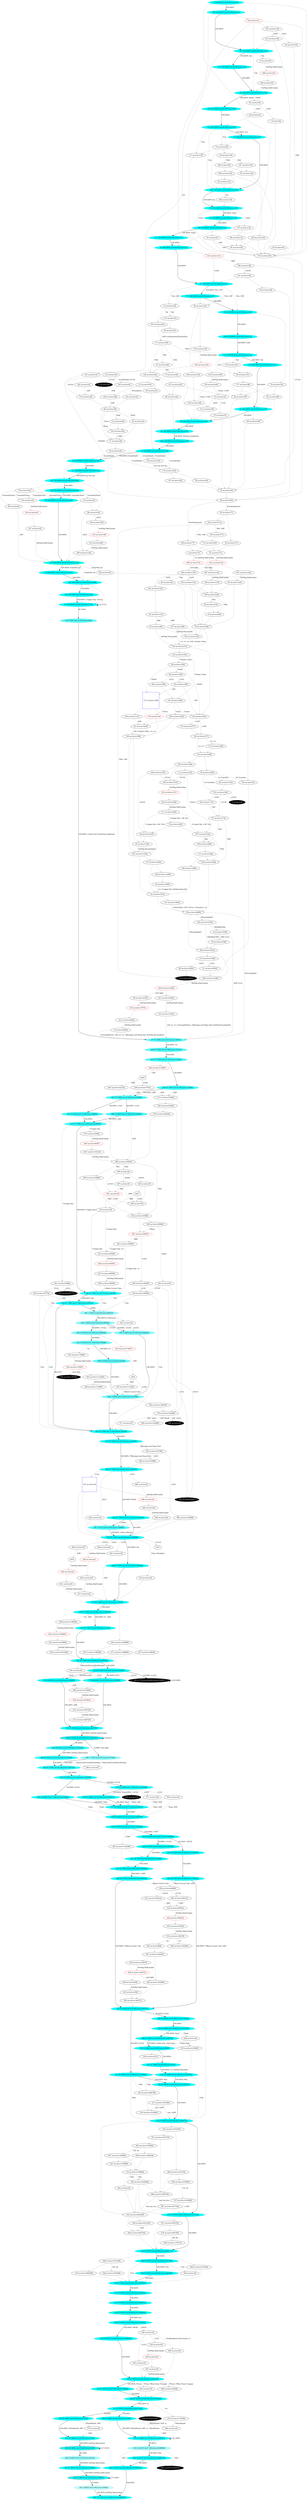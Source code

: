 digraph g {
  "A1" [style=filled fillcolor="#00ffff"label="1 100.000% [e=20.00] [stts=1]" color=grey URL="https://www.projectaon.org/en/xhtml/lw/05sots/sect1.htm"];
  "A2" [style=filled fillcolor="#5affff"label="2 97.729% [e=12.91] [stts=304]" color=grey URL="https://www.projectaon.org/en/xhtml/lw/05sots/sect2.htm"];
  "A3" [style=filled fillcolor="white"label="3 na [stts=9930]"  URL="https://www.projectaon.org/en/xhtml/lw/05sots/sect3.htm"];
  "A5" [style=filled fillcolor="black"label="5 na [stts=0]" style=filled fontcolor=white URL="https://www.projectaon.org/en/xhtml/lw/05sots/sect5.htm"];
  "A6" [style=filled fillcolor="white"label="6 na [stts=28]"  URL="https://www.projectaon.org/en/xhtml/lw/05sots/sect6.htm"];
  "A7" [style=filled fillcolor="white"label="7 na [stts=0]"  URL="https://www.projectaon.org/en/xhtml/lw/05sots/sect7.htm"];
  "A8" [style=filled fillcolor="white"label="8 na [stts=3168]"  URL="https://www.projectaon.org/en/xhtml/lw/05sots/sect8.htm"];
  "A9" [style=filled fillcolor="white"label="9 na [stts=204]"  URL="https://www.projectaon.org/en/xhtml/lw/05sots/sect9.htm"];
  "A10" [style=filled fillcolor="white"label="10 na [stts=36]"  URL="https://www.projectaon.org/en/xhtml/lw/05sots/sect10.htm"];
  "A11" [style=filled fillcolor="white"label="11 na [stts=210]"  URL="https://www.projectaon.org/en/xhtml/lw/05sots/sect11.htm"];
  "A13" [style=filled fillcolor="white"label="13 na [stts=34]"  URL="https://www.projectaon.org/en/xhtml/lw/05sots/sect13.htm"];
  "A14" [style=filled fillcolor="white"label="14 na [stts=3912]"  URL="https://www.projectaon.org/en/xhtml/lw/05sots/sect14.htm"];
  "A15" [style=filled fillcolor="white"label="15 na [stts=0]"  URL="https://www.projectaon.org/en/xhtml/lw/05sots/sect15.htm"];
  "A16" [style=filled fillcolor="#00ffff"label="16 100.000% [e=20.00] [stts=12]" color=grey URL="https://www.projectaon.org/en/xhtml/lw/05sots/sect16.htm"];
  "A17" [style=filled fillcolor="white"label="17 na [stts=30]"  URL="https://www.projectaon.org/en/xhtml/lw/05sots/sect17.htm"];
  "A18" [style=filled fillcolor="black"label="18 na [stts=2641]" style=filled fontcolor=white URL="https://www.projectaon.org/en/xhtml/lw/05sots/sect18.htm"];
  "A19" [style=filled fillcolor="white"label="19 na [stts=0]"  URL="https://www.projectaon.org/en/xhtml/lw/05sots/sect19.htm"];
  "A20" [style=filled fillcolor="white"label="20 na [stts=1]" color=red URL="https://www.projectaon.org/en/xhtml/lw/05sots/sect20.htm"];
  "A21" [style=filled fillcolor="white"label="21 na [stts=2904]"  URL="https://www.projectaon.org/en/xhtml/lw/05sots/sect21.htm"];
  "A22" [style=filled fillcolor="white"label="22 na [stts=133]"  URL="https://www.projectaon.org/en/xhtml/lw/05sots/sect22.htm"];
  "A23" [style=filled fillcolor="white"label="23 na [stts=0]"  URL="https://www.projectaon.org/en/xhtml/lw/05sots/sect23.htm"];
  "A24" [style=filled fillcolor="white"label="24 na [stts=18]"  URL="https://www.projectaon.org/en/xhtml/lw/05sots/sect24.htm"];
  "A25" [style=filled fillcolor="white"label="25 na [stts=54]"  URL="https://www.projectaon.org/en/xhtml/lw/05sots/sect25.htm"];
  "A26" [style=filled fillcolor="white"label="26 na [stts=199]"  URL="https://www.projectaon.org/en/xhtml/lw/05sots/sect26.htm"];
  "A27" [style=filled fillcolor="#00ffff"label="27 100.000% [e=20.00] [stts=24]" color=grey URL="https://www.projectaon.org/en/xhtml/lw/05sots/sect27.htm"];
  "A28" [style=filled fillcolor="white"label="28 na [stts=0]"  URL="https://www.projectaon.org/en/xhtml/lw/05sots/sect28.htm"];
  "A29" [style=filled fillcolor="white"label="29 na [stts=0]"  URL="https://www.projectaon.org/en/xhtml/lw/05sots/sect29.htm"];
  "A30" [style=filled fillcolor="white"label="30 na [stts=228]"  URL="https://www.projectaon.org/en/xhtml/lw/05sots/sect30.htm"];
  "A31" [style=filled fillcolor="white"label="31 na [stts=30]"  URL="https://www.projectaon.org/en/xhtml/lw/05sots/sect31.htm"];
  "A32" [style=filled fillcolor="white"label="32 na [stts=12]"  URL="https://www.projectaon.org/en/xhtml/lw/05sots/sect32.htm"];
  "A33" [style=filled fillcolor="#00ffff"label="33 100.000% [e=20.00] [stts=36]" color=grey URL="https://www.projectaon.org/en/xhtml/lw/05sots/sect33.htm"];
  "A34" [style=filled fillcolor="white"label="34 na [stts=168]"  URL="https://www.projectaon.org/en/xhtml/lw/05sots/sect34.htm"];
  "A35" [style=filled fillcolor="white"label="35 na [stts=2280]"  URL="https://www.projectaon.org/en/xhtml/lw/05sots/sect35.htm"];
  "A36" [style=filled fillcolor="white"label="36 na [stts=20]"  URL="https://www.projectaon.org/en/xhtml/lw/05sots/sect36.htm"];
  "A37" [style=filled fillcolor="#00ffff"label="37 100.000% [e=20.00] [stts=105]" color=grey URL="https://www.projectaon.org/en/xhtml/lw/05sots/sect37.htm"];
  "A38" [style=filled fillcolor="white"label="38 na [stts=174]"  URL="https://www.projectaon.org/en/xhtml/lw/05sots/sect38.htm"];
  "A39" [style=filled fillcolor="white"label="39 na [stts=216]"  URL="https://www.projectaon.org/en/xhtml/lw/05sots/sect39.htm"];
  "A40" [style=filled fillcolor="white"label="40 na [stts=0]"  URL="https://www.projectaon.org/en/xhtml/lw/05sots/sect40.htm"];
  "A41" [style=filled fillcolor="white"label="41 na [stts=0]"  URL="https://www.projectaon.org/en/xhtml/lw/05sots/sect41.htm"];
  "A42" [style=filled fillcolor="#00ffff"label="42 100.000% [e=20.00] [stts=22]" color=grey URL="https://www.projectaon.org/en/xhtml/lw/05sots/sect42.htm"];
  "A43" [style=filled fillcolor="white"label="43 na [stts=38]"  URL="https://www.projectaon.org/en/xhtml/lw/05sots/sect43.htm"];
  "A44" [style=filled fillcolor="white"label="44 na [stts=516]"  URL="https://www.projectaon.org/en/xhtml/lw/05sots/sect44.htm"];
  "A45" [style=filled fillcolor="white"label="45 na [stts=0]"  URL="https://www.projectaon.org/en/xhtml/lw/05sots/sect45.htm"];
  "A47" [style=filled fillcolor="white"label="47 na [stts=28]"  URL="https://www.projectaon.org/en/xhtml/lw/05sots/sect47.htm"];
  "A48" [style=filled fillcolor="white"label="48 na [stts=180]"  URL="https://www.projectaon.org/en/xhtml/lw/05sots/sect48.htm"];
  "A49" [style=filled fillcolor="white"label="49 na [stts=42]"  URL="https://www.projectaon.org/en/xhtml/lw/05sots/sect49.htm"];
  "A50" [style=filled fillcolor="white"label="50 na [stts=35]"  URL="https://www.projectaon.org/en/xhtml/lw/05sots/sect50.htm"];
  "A51" [style=filled fillcolor="#00ffff"label="51 100.000% [e=20.00] [stts=52]" color=grey URL="https://www.projectaon.org/en/xhtml/lw/05sots/sect51.htm"];
  "A52" [style=filled fillcolor="white"label="52 na [stts=426]"  URL="https://www.projectaon.org/en/xhtml/lw/05sots/sect52.htm"];
  "A53" [style=filled fillcolor="#00ffff"label="53 100.000% [e=20.00] [stts=16]" color=grey URL="https://www.projectaon.org/en/xhtml/lw/05sots/sect53.htm"];
  "A54" [style=filled fillcolor="white"label="54 na [stts=24]"  URL="https://www.projectaon.org/en/xhtml/lw/05sots/sect54.htm"];
  "A55" [style=filled fillcolor="#00ffff"label="55 100.000% [e=20.00] [stts=28]" color=grey URL="https://www.projectaon.org/en/xhtml/lw/05sots/sect55.htm"];
  "A56" [style=filled fillcolor="white"label="56 na [stts=0]"  URL="https://www.projectaon.org/en/xhtml/lw/05sots/sect56.htm"];
  "A57" [style=filled fillcolor="#00ffff"label="57 100.000% [e=20.00] [stts=176]" color=grey URL="https://www.projectaon.org/en/xhtml/lw/05sots/sect57.htm"];
  "A58" [style=filled fillcolor="white"label="58 na [stts=6960]"  URL="https://www.projectaon.org/en/xhtml/lw/05sots/sect58.htm"];
  "A59" [style=filled fillcolor="white"label="59 na [stts=71]"  URL="https://www.projectaon.org/en/xhtml/lw/05sots/sect59.htm"];
  "A60" [style=filled fillcolor="white"label="60 na [stts=38]"  URL="https://www.projectaon.org/en/xhtml/lw/05sots/sect60.htm"];
  "A61" [style=filled fillcolor="white"label="61 na [stts=14]"  URL="https://www.projectaon.org/en/xhtml/lw/05sots/sect61.htm"];
  "A62" [style=filled fillcolor="white"label="62 na [stts=210]"  URL="https://www.projectaon.org/en/xhtml/lw/05sots/sect62.htm"];
  "A63" [style=filled fillcolor="white"label="63 na [stts=49]"  URL="https://www.projectaon.org/en/xhtml/lw/05sots/sect63.htm"];
  "A64" [style=filled fillcolor="white"label="64 na [stts=31]"  URL="https://www.projectaon.org/en/xhtml/lw/05sots/sect64.htm"];
  "A65" [style=filled fillcolor="white"label="65 na [stts=120]"  URL="https://www.projectaon.org/en/xhtml/lw/05sots/sect65.htm"];
  "A66" [style=filled fillcolor="white"label="66 na [stts=0]"  URL="https://www.projectaon.org/en/xhtml/lw/05sots/sect66.htm"];
  "A67" [style=filled fillcolor="#5affff"label="67 97.729% [e=12.91] [stts=16918]" color=grey URL="https://www.projectaon.org/en/xhtml/lw/05sots/sect67.htm"];
  "A68" [style=filled fillcolor="#00ffff"label="68 100.000% [e=20.00] [stts=26]" color=grey URL="https://www.projectaon.org/en/xhtml/lw/05sots/sect68.htm"];
  "A69" [style=filled fillcolor="white"label="69 na [stts=83]"  URL="https://www.projectaon.org/en/xhtml/lw/05sots/sect69.htm"];
  "A70" [style=filled fillcolor="white"label="70 na [stts=32]"  URL="https://www.projectaon.org/en/xhtml/lw/05sots/sect70.htm"];
  "A71" [style=filled fillcolor="white"label="71 na [stts=26]"  URL="https://www.projectaon.org/en/xhtml/lw/05sots/sect71.htm"];
  "A72" [style=filled fillcolor="white"label="72 na [stts=0]"  URL="https://www.projectaon.org/en/xhtml/lw/05sots/sect72.htm"];
  "A73" [style=filled fillcolor="white"label="73 na [stts=26]"  URL="https://www.projectaon.org/en/xhtml/lw/05sots/sect73.htm"];
  "A74" [style=filled fillcolor="white"label="74 na [stts=342]"  URL="https://www.projectaon.org/en/xhtml/lw/05sots/sect74.htm"];
  "A75" [style=filled fillcolor="white"label="75 na [stts=20]"  URL="https://www.projectaon.org/en/xhtml/lw/05sots/sect75.htm"];
  "A76" [style=filled fillcolor="white"label="76 na [stts=3168]"  URL="https://www.projectaon.org/en/xhtml/lw/05sots/sect76.htm"];
  "A77" [style=filled fillcolor="black"label="77 na [stts=0]" style=filled fontcolor=white URL="https://www.projectaon.org/en/xhtml/lw/05sots/sect77.htm"];
  "A78" [style=filled fillcolor="white"label="78 na [stts=228]"  URL="https://www.projectaon.org/en/xhtml/lw/05sots/sect78.htm"];
  "A79" [style=filled fillcolor="white"label="79 na [stts=42]"  URL="https://www.projectaon.org/en/xhtml/lw/05sots/sect79.htm"];
  "A80" [style=filled fillcolor="white"label="80 na [stts=168]"  URL="https://www.projectaon.org/en/xhtml/lw/05sots/sect80.htm"];
  "A81" [style=filled fillcolor="#00ffff"label="81 100.000% [e=20.00] [stts=32]" color=grey URL="https://www.projectaon.org/en/xhtml/lw/05sots/sect81.htm"];
  "A82" [style=filled fillcolor="white"label="82 na [stts=0]"  URL="https://www.projectaon.org/en/xhtml/lw/05sots/sect82.htm"];
  "A83" [style=filled fillcolor="white"label="83 na [stts=792]"  URL="https://www.projectaon.org/en/xhtml/lw/05sots/sect83.htm"];
  "A84" [style=filled fillcolor="white"label="84 na [stts=24]"  URL="https://www.projectaon.org/en/xhtml/lw/05sots/sect84.htm"];
  "A85" [style=filled fillcolor="white"label="85 na [stts=77]"  URL="https://www.projectaon.org/en/xhtml/lw/05sots/sect85.htm"];
  "A86" [style=filled fillcolor="white"label="86 na [stts=0]"  URL="https://www.projectaon.org/en/xhtml/lw/05sots/sect86.htm"];
  "A87" [style=filled fillcolor="white"label="87 na [stts=174]"  URL="https://www.projectaon.org/en/xhtml/lw/05sots/sect87.htm"];
  "A88" [style=filled fillcolor="white"label="88 na [stts=18]"  URL="https://www.projectaon.org/en/xhtml/lw/05sots/sect88.htm"];
  "A89" [style=filled fillcolor="white"label="89 na [stts=2904]"  URL="https://www.projectaon.org/en/xhtml/lw/05sots/sect89.htm"];
  "A90" [style=filled fillcolor="white"label="90 na [stts=28]"  URL="https://www.projectaon.org/en/xhtml/lw/05sots/sect90.htm"];
  "A92" [style=filled fillcolor="white"label="92 na [stts=38]"  URL="https://www.projectaon.org/en/xhtml/lw/05sots/sect92.htm"];
  "A93" [style=filled fillcolor="white"label="93 na [stts=325]"  URL="https://www.projectaon.org/en/xhtml/lw/05sots/sect93.htm"];
  "A94" [style=filled fillcolor="#00ffff"label="94 100.000% [e=20.00] [stts=34]" color=grey URL="https://www.projectaon.org/en/xhtml/lw/05sots/sect94.htm"];
  "A95" [style=filled fillcolor="#00ffff"label="95 100.000% [e=20.00] [stts=28]" color=grey URL="https://www.projectaon.org/en/xhtml/lw/05sots/sect95.htm"];
  "A96" [style=filled fillcolor="white"label="96 na [stts=34]"  URL="https://www.projectaon.org/en/xhtml/lw/05sots/sect96.htm"];
  "A97" [style=filled fillcolor="white"label="97 na [stts=1404]"  URL="https://www.projectaon.org/en/xhtml/lw/05sots/sect97.htm"];
  "A98" [style=filled fillcolor="white"label="98 na [stts=3432]"  URL="https://www.projectaon.org/en/xhtml/lw/05sots/sect98.htm"];
  "A99" [style=filled fillcolor="white"label="99 na [stts=12]"  URL="https://www.projectaon.org/en/xhtml/lw/05sots/sect99.htm"];
  "A100" [style=filled fillcolor="#00ffff"label="100 100.000% [e=20.00] [stts=91]" color=grey URL="https://www.projectaon.org/en/xhtml/lw/05sots/sect100.htm"];
  "A101" [style=filled fillcolor="white"label="101 na [stts=7242]"  URL="https://www.projectaon.org/en/xhtml/lw/05sots/sect101.htm"];
  "A102" [style=filled fillcolor="white"label="102 na [stts=253]"  URL="https://www.projectaon.org/en/xhtml/lw/05sots/sect102.htm"];
  "A103" [style=filled fillcolor="white"label="103 na [stts=26]"  URL="https://www.projectaon.org/en/xhtml/lw/05sots/sect103.htm"];
  "A104" [style=filled fillcolor="#00ffff"label="104 100.000% [e=20.00] [stts=1]" color=grey URL="https://www.projectaon.org/en/xhtml/lw/05sots/sect104.htm"];
  "A105" [style=filled fillcolor="white"label="105 na [stts=480]"  URL="https://www.projectaon.org/en/xhtml/lw/05sots/sect105.htm"];
  "A107" [style=filled fillcolor="white"label="107 na [stts=48]"  URL="https://www.projectaon.org/en/xhtml/lw/05sots/sect107.htm"];
  "A108" [style=filled fillcolor="#00ffff"label="108 100.000% [e=20.00] [stts=32]" color=grey URL="https://www.projectaon.org/en/xhtml/lw/05sots/sect108.htm"];
  "A109" [style=filled fillcolor="white"label="109 na [stts=14]"  URL="https://www.projectaon.org/en/xhtml/lw/05sots/sect109.htm"];
  "A110" [style=filled fillcolor="white"label="110 na [stts=0]"  URL="https://www.projectaon.org/en/xhtml/lw/05sots/sect110.htm"];
  "A111" [style=filled fillcolor="white"label="111 na [stts=360]"  URL="https://www.projectaon.org/en/xhtml/lw/05sots/sect111.htm"];
  "A112" [style=filled fillcolor="#0cffff"label="112 100.000% [e=19.00] [stts=32]" color=grey URL="https://www.projectaon.org/en/xhtml/lw/05sots/sect112.htm"];
  "A113" [style=filled fillcolor="#00ffff"label="113 100.000% [e=20.00] [stts=18]" color=grey URL="https://www.projectaon.org/en/xhtml/lw/05sots/sect113.htm"];
  "A114" [style=filled fillcolor="white"label="114 na [stts=0]"  URL="https://www.projectaon.org/en/xhtml/lw/05sots/sect114.htm"];
  "A115" [style=filled fillcolor="white"label="115 na [stts=246]"  URL="https://www.projectaon.org/en/xhtml/lw/05sots/sect115.htm"];
  "A116" [style=filled fillcolor="white"label="116 na [stts=0]"  URL="https://www.projectaon.org/en/xhtml/lw/05sots/sect116.htm"];
  "A117" [style=filled fillcolor="white"label="117 na [stts=18]"  URL="https://www.projectaon.org/en/xhtml/lw/05sots/sect117.htm"];
  "A118" [style=filled fillcolor="white"label="118 na [stts=3168]"  URL="https://www.projectaon.org/en/xhtml/lw/05sots/sect118.htm"];
  "A120" [style=filled fillcolor="white"label="120 na [stts=132]"  URL="https://www.projectaon.org/en/xhtml/lw/05sots/sect120.htm"];
  "A121" [style=filled fillcolor="white"label="121 na [stts=24]"  URL="https://www.projectaon.org/en/xhtml/lw/05sots/sect121.htm"];
  "A122" [style=filled fillcolor="white"label="122 na [stts=325]"  URL="https://www.projectaon.org/en/xhtml/lw/05sots/sect122.htm"];
  "A123" [style=filled fillcolor="white"label="123 na [stts=11]" color=red URL="https://www.projectaon.org/en/xhtml/lw/05sots/sect123.htm"];
  "A124" [style=filled fillcolor="white"label="124 na [stts=0]"  URL="https://www.projectaon.org/en/xhtml/lw/05sots/sect124.htm"];
  "A125" [style=filled fillcolor="white"label="125 na [stts=19]"  URL="https://www.projectaon.org/en/xhtml/lw/05sots/sect125.htm"];
  "A126" [style=filled fillcolor="#00ffff"label="126 100.000% [e=20.00] [stts=42]" color=grey URL="https://www.projectaon.org/en/xhtml/lw/05sots/sect126.htm"];
  "A127" [style=filled fillcolor="white"label="127 na [stts=168]" shape=square color=blue URL="https://www.projectaon.org/en/xhtml/lw/05sots/sect127.htm"];
  "A128" [style=filled fillcolor="white"label="128 na [stts=26]"  URL="https://www.projectaon.org/en/xhtml/lw/05sots/sect128.htm"];
  "A129" [style=filled fillcolor="white"label="129 na [stts=12]"  URL="https://www.projectaon.org/en/xhtml/lw/05sots/sect129.htm"];
  "A130" [style=filled fillcolor="white"label="130 na [stts=40]"  URL="https://www.projectaon.org/en/xhtml/lw/05sots/sect130.htm"];
  "A131" [style=filled fillcolor="white"label="131 na [stts=3444]"  URL="https://www.projectaon.org/en/xhtml/lw/05sots/sect131.htm"];
  "A132" [style=filled fillcolor="white"label="132 na [stts=246]"  URL="https://www.projectaon.org/en/xhtml/lw/05sots/sect132.htm"];
  "A133" [style=filled fillcolor="#00ffff"label="133 100.000% [e=20.00] [stts=32]" color=grey URL="https://www.projectaon.org/en/xhtml/lw/05sots/sect133.htm"];
  "A134" [style=filled fillcolor="#00ffff"label="134 100.000% [e=20.00] [stts=30]" color=grey URL="https://www.projectaon.org/en/xhtml/lw/05sots/sect134.htm"];
  "A136" [style=filled fillcolor="white"label="136 na [stts=246]"  URL="https://www.projectaon.org/en/xhtml/lw/05sots/sect136.htm"];
  "A137" [style=filled fillcolor="#00ffff"label="137 100.000% [e=20.00] [stts=112]" color=yellow style=filled URL="https://www.projectaon.org/en/xhtml/lw/05sots/sect137.htm"];
  "A138" [style=filled fillcolor="white"label="138 na [stts=77]"  URL="https://www.projectaon.org/en/xhtml/lw/05sots/sect138.htm"];
  "A139" [style=filled fillcolor="white"label="139 na [stts=30]"  URL="https://www.projectaon.org/en/xhtml/lw/05sots/sect139.htm"];
  "A140" [style=filled fillcolor="white"label="140 na [stts=396]"  URL="https://www.projectaon.org/en/xhtml/lw/05sots/sect140.htm"];
  "A141" [style=filled fillcolor="white"label="141 na [stts=38]"  URL="https://www.projectaon.org/en/xhtml/lw/05sots/sect141.htm"];
  "A142" [style=filled fillcolor="#00ffff"label="142 100.000% [e=20.00] [stts=32]" color=grey URL="https://www.projectaon.org/en/xhtml/lw/05sots/sect142.htm"];
  "A143" [style=filled fillcolor="white"label="143 na [stts=0]"  URL="https://www.projectaon.org/en/xhtml/lw/05sots/sect143.htm"];
  "A144" [style=filled fillcolor="white"label="144 na [stts=71]"  URL="https://www.projectaon.org/en/xhtml/lw/05sots/sect144.htm"];
  "A145" [style=filled fillcolor="#00ffff"label="145 100.000% [e=20.00] [stts=34]" color=grey URL="https://www.projectaon.org/en/xhtml/lw/05sots/sect145.htm"];
  "A146" [style=filled fillcolor="white"label="146 na [stts=210]"  URL="https://www.projectaon.org/en/xhtml/lw/05sots/sect146.htm"];
  "A147" [style=filled fillcolor="white"label="147 na [stts=16]"  URL="https://www.projectaon.org/en/xhtml/lw/05sots/sect147.htm"];
  "A148" [style=filled fillcolor="white"label="148 na [stts=408]"  URL="https://www.projectaon.org/en/xhtml/lw/05sots/sect148.htm"];
  "A149" [style=filled fillcolor="#00ffff"label="149 100.000% [e=20.00] [stts=98]" color=grey URL="https://www.projectaon.org/en/xhtml/lw/05sots/sect149.htm"];
  "A150" [style=filled fillcolor="white"label="150 na [stts=373]"  URL="https://www.projectaon.org/en/xhtml/lw/05sots/sect150.htm"];
  "A151" [style=filled fillcolor="white"label="151 na [stts=36]"  URL="https://www.projectaon.org/en/xhtml/lw/05sots/sect151.htm"];
  "A152" [style=filled fillcolor="white"label="152 na [stts=192]"  URL="https://www.projectaon.org/en/xhtml/lw/05sots/sect152.htm"];
  "A153" [style=filled fillcolor="#00ffff"label="153 100.000% [e=20.00] [stts=24]" color=grey URL="https://www.projectaon.org/en/xhtml/lw/05sots/sect153.htm"];
  "A154" [style=filled fillcolor="white"label="154 na [stts=22]"  URL="https://www.projectaon.org/en/xhtml/lw/05sots/sect154.htm"];
  "A155" [style=filled fillcolor="white"label="155 na [stts=277]"  URL="https://www.projectaon.org/en/xhtml/lw/05sots/sect155.htm"];
  "A156" [style=filled fillcolor="white"label="156 na [stts=3432]"  URL="https://www.projectaon.org/en/xhtml/lw/05sots/sect156.htm"];
  "A157" [style=filled fillcolor="white"label="157 na [stts=14]"  URL="https://www.projectaon.org/en/xhtml/lw/05sots/sect157.htm"];
  "A158" [style=filled fillcolor="white"label="158 na [stts=444]"  URL="https://www.projectaon.org/en/xhtml/lw/05sots/sect158.htm"];
  "A159" [style=filled fillcolor="white"label="159 na [stts=157]"  URL="https://www.projectaon.org/en/xhtml/lw/05sots/sect159.htm"];
  "A160" [style=filled fillcolor="#00ffff"label="160 100.000% [e=20.00] [stts=46]" color=grey URL="https://www.projectaon.org/en/xhtml/lw/05sots/sect160.htm"];
  "A161" [style=filled fillcolor="white"label="161 na [stts=3]"  URL="https://www.projectaon.org/en/xhtml/lw/05sots/sect161.htm"];
  "A162" [style=filled fillcolor="white"label="162 na [stts=0]"  URL="https://www.projectaon.org/en/xhtml/lw/05sots/sect162.htm"];
  "A163" [style=filled fillcolor="white"label="163 na [stts=71]"  URL="https://www.projectaon.org/en/xhtml/lw/05sots/sect163.htm"];
  "A164" [style=filled fillcolor="white"label="164 na [stts=32]"  URL="https://www.projectaon.org/en/xhtml/lw/05sots/sect164.htm"];
  "A165" [style=filled fillcolor="white"label="165 na [stts=116]"  URL="https://www.projectaon.org/en/xhtml/lw/05sots/sect165.htm"];
  "A166" [style=filled fillcolor="#00ffff"label="166 100.000% [e=20.00] [stts=30]" color=grey URL="https://www.projectaon.org/en/xhtml/lw/05sots/sect166.htm"];
  "A167" [style=filled fillcolor="white"label="167 na [stts=516]"  URL="https://www.projectaon.org/en/xhtml/lw/05sots/sect167.htm"];
  "A169" [style=filled fillcolor="#00ffff"label="169 100.000% [e=20.00] [stts=20]" color=grey URL="https://www.projectaon.org/en/xhtml/lw/05sots/sect169.htm"];
  "A170" [style=filled fillcolor="#00ffff"label="170 100.000% [e=20.00] [stts=38]" color=grey URL="https://www.projectaon.org/en/xhtml/lw/05sots/sect170.htm"];
  "A171" [style=filled fillcolor="white"label="171 na [stts=444]"  URL="https://www.projectaon.org/en/xhtml/lw/05sots/sect171.htm"];
  "A172" [style=filled fillcolor="#00ffff"label="172 100.000% [e=20.00] [stts=12]" color=grey URL="https://www.projectaon.org/en/xhtml/lw/05sots/sect172.htm"];
  "A173" [style=filled fillcolor="#00ffff"label="173 100.000% [e=20.00] [stts=36]" color=grey URL="https://www.projectaon.org/en/xhtml/lw/05sots/sect173.htm"];
  "A174" [style=filled fillcolor="white"label="174 na [stts=65]"  URL="https://www.projectaon.org/en/xhtml/lw/05sots/sect174.htm"];
  "A175" [style=filled fillcolor="white"label="175 na [stts=0]"  URL="https://www.projectaon.org/en/xhtml/lw/05sots/sect175.htm"];
  "A176" [style=filled fillcolor="white"label="176 na [stts=45]"  URL="https://www.projectaon.org/en/xhtml/lw/05sots/sect176.htm"];
  "A177" [style=filled fillcolor="white"label="177 na [stts=38]"  URL="https://www.projectaon.org/en/xhtml/lw/05sots/sect177.htm"];
  "A178" [style=filled fillcolor="white"label="178 na [stts=0]" color=red URL="https://www.projectaon.org/en/xhtml/lw/05sots/sect178.htm"];
  "A179" [style=filled fillcolor="white"label="179 na [stts=42]"  URL="https://www.projectaon.org/en/xhtml/lw/05sots/sect179.htm"];
  "A180" [style=filled fillcolor="white"label="180 na [stts=132]"  URL="https://www.projectaon.org/en/xhtml/lw/05sots/sect180.htm"];
  "A181" [style=filled fillcolor="white"label="181 na [stts=1524]"  URL="https://www.projectaon.org/en/xhtml/lw/05sots/sect181.htm"];
  "A182" [style=filled fillcolor="white"label="182 na [stts=277]"  URL="https://www.projectaon.org/en/xhtml/lw/05sots/sect182.htm"];
  "A183" [style=filled fillcolor="white"label="183 na [stts=28]"  URL="https://www.projectaon.org/en/xhtml/lw/05sots/sect183.htm"];
  "A184" [style=filled fillcolor="#00ffff"label="184 100.000% [e=20.00] [stts=26]" color=grey URL="https://www.projectaon.org/en/xhtml/lw/05sots/sect184.htm"];
  "A185" [style=filled fillcolor="white"label="185 na [stts=36]"  URL="https://www.projectaon.org/en/xhtml/lw/05sots/sect185.htm"];
  "A186" [style=filled fillcolor="white"label="186 na [stts=228]"  URL="https://www.projectaon.org/en/xhtml/lw/05sots/sect186.htm"];
  "A187" [style=filled fillcolor="white"label="187 na [stts=32]"  URL="https://www.projectaon.org/en/xhtml/lw/05sots/sect187.htm"];
  "A188" [style=filled fillcolor="#00ffff"label="188 100.000% [e=20.00] [stts=14]" color=grey URL="https://www.projectaon.org/en/xhtml/lw/05sots/sect188.htm"];
  "A189" [style=filled fillcolor="white"label="189 na [stts=120]"  URL="https://www.projectaon.org/en/xhtml/lw/05sots/sect189.htm"];
  "A191" [style=filled fillcolor="white"label="191 na [stts=34]"  URL="https://www.projectaon.org/en/xhtml/lw/05sots/sect191.htm"];
  "A192" [style=filled fillcolor="white"label="192 na [stts=0]"  URL="https://www.projectaon.org/en/xhtml/lw/05sots/sect192.htm"];
  "A193" [style=filled fillcolor="white"label="193 na [stts=132]"  URL="https://www.projectaon.org/en/xhtml/lw/05sots/sect193.htm"];
  "A194" [style=filled fillcolor="white"label="194 na [stts=1285]"  URL="https://www.projectaon.org/en/xhtml/lw/05sots/sect194.htm"];
  "A195" [style=filled fillcolor="white"label="195 na [stts=228]"  URL="https://www.projectaon.org/en/xhtml/lw/05sots/sect195.htm"];
  "A196" [style=filled fillcolor="white"label="196 na [stts=0]"  URL="https://www.projectaon.org/en/xhtml/lw/05sots/sect196.htm"];
  "A197" [style=filled fillcolor="white"label="197 na [stts=38]"  URL="https://www.projectaon.org/en/xhtml/lw/05sots/sect197.htm"];
  "A198" [style=filled fillcolor="white"label="198 na [stts=38]"  URL="https://www.projectaon.org/en/xhtml/lw/05sots/sect198.htm"];
  "A199" [style=filled fillcolor="white"label="199 na [stts=228]"  URL="https://www.projectaon.org/en/xhtml/lw/05sots/sect199.htm"];
  "A200" [style=filled fillcolor="#4effff"label="200 97.729% [e=13.86] [stts=16116]" color=grey URL="https://www.projectaon.org/en/xhtml/lw/05sots/sect200.htm"];
  "A201" [style=filled fillcolor="#42ffff"label="201 97.729% [e=14.75] [stts=15050]" color=grey URL="https://www.projectaon.org/en/xhtml/lw/05sots/sect201.htm"];
  "A202" [style=filled fillcolor="#00ffff"label="202 87.955% [e=20.00] [stts=629112]" color=grey URL="https://www.projectaon.org/en/xhtml/lw/05sots/sect202.htm"];
  "A203" [style=filled fillcolor="white"label="203 na [stts=251448]"  URL="https://www.projectaon.org/en/xhtml/lw/05sots/sect203.htm"];
  "A204" [style=filled fillcolor="#15ffff"label="204 32.441% [e=18.30] [stts=2488794]" color=grey URL="https://www.projectaon.org/en/xhtml/lw/05sots/sect204.htm"];
  "A205" [style=filled fillcolor="white"label="205 na [stts=36280]"  URL="https://www.projectaon.org/en/xhtml/lw/05sots/sect205.htm"];
  "A206" [style=filled fillcolor="#00ffff"label="206 87.955% [e=20.00] [stts=561840]" color=grey URL="https://www.projectaon.org/en/xhtml/lw/05sots/sect206.htm"];
  "A207" [style=filled fillcolor="#4cffff"label="207 1.411% [e=14.00] [stts=102682]" color=grey URL="https://www.projectaon.org/en/xhtml/lw/05sots/sect207.htm"];
  "A208" [style=filled fillcolor="white"label="208 na [stts=0]"  URL="https://www.projectaon.org/en/xhtml/lw/05sots/sect208.htm"];
  "A209" [style=filled fillcolor="white"label="209 na [stts=0]"  URL="https://www.projectaon.org/en/xhtml/lw/05sots/sect209.htm"];
  "A210" [style=filled fillcolor="#14ffff"label="210 61.568% [e=18.38] [stts=219912]" color=grey URL="https://www.projectaon.org/en/xhtml/lw/05sots/sect210.htm"];
  "A211" [style=filled fillcolor="white"label="211 na [stts=255384]"  URL="https://www.projectaon.org/en/xhtml/lw/05sots/sect211.htm"];
  "A212" [style=filled fillcolor="#6dffff"label="212 0.310% [e=11.43] [stts=79268]" color=grey URL="https://www.projectaon.org/en/xhtml/lw/05sots/sect212.htm"];
  "A213" [style=filled fillcolor="white"label="213 na [stts=258720]"  URL="https://www.projectaon.org/en/xhtml/lw/05sots/sect213.htm"];
  "A214" [style=filled fillcolor="#00ffff"label="214 87.955% [e=20.00] [stts=289248]" color=grey URL="https://www.projectaon.org/en/xhtml/lw/05sots/sect214.htm"];
  "A215" [style=filled fillcolor="#35ffff"label="215 97.729% [e=15.80] [stts=29662]" color=grey URL="https://www.projectaon.org/en/xhtml/lw/05sots/sect215.htm"];
  "A216" [style=filled fillcolor="white"label="216 na [stts=492420]"  URL="https://www.projectaon.org/en/xhtml/lw/05sots/sect216.htm"];
  "A217" [style=filled fillcolor="white"label="217 na [stts=0]"  URL="https://www.projectaon.org/en/xhtml/lw/05sots/sect217.htm"];
  "A218" [style=filled fillcolor="#00ffff"label="218 52.755% [e=19.92] [stts=129360]" color=grey URL="https://www.projectaon.org/en/xhtml/lw/05sots/sect218.htm"];
  "A219" [style=filled fillcolor="white"label="219 na [stts=176196]"  URL="https://www.projectaon.org/en/xhtml/lw/05sots/sect219.htm"];
  "A220" [style=filled fillcolor="#22ffff"label="220 97.729% [e=17.28] [stts=101916]" color=grey URL="https://www.projectaon.org/en/xhtml/lw/05sots/sect220.htm"];
  "A221" [style=filled fillcolor="#01ffff"label="221 97.729% [e=19.90] [stts=245336]" color=grey URL="https://www.projectaon.org/en/xhtml/lw/05sots/sect221.htm"];
  "A222" [style=filled fillcolor="white"label="222 na [stts=0]"  URL="https://www.projectaon.org/en/xhtml/lw/05sots/sect222.htm"];
  "A224" [style=filled fillcolor="#07ffff"label="224 97.729% [e=19.40] [stts=198896]" color=grey URL="https://www.projectaon.org/en/xhtml/lw/05sots/sect224.htm"];
  "A225" [style=filled fillcolor="white"label="225 na [stts=286728]"  URL="https://www.projectaon.org/en/xhtml/lw/05sots/sect225.htm"];
  "A226" [style=filled fillcolor="white"label="226 na [stts=0]"  URL="https://www.projectaon.org/en/xhtml/lw/05sots/sect226.htm"];
  "A227" [style=filled fillcolor="white"label="227 na [stts=310176]"  URL="https://www.projectaon.org/en/xhtml/lw/05sots/sect227.htm"];
  "A228" [style=filled fillcolor="#68ffff"label="228 1.550% [e=11.83] [stts=237630]" color=grey URL="https://www.projectaon.org/en/xhtml/lw/05sots/sect228.htm"];
  "A229" [style=filled fillcolor="white"label="229 na [stts=64680]"  URL="https://www.projectaon.org/en/xhtml/lw/05sots/sect229.htm"];
  "A230" [style=filled fillcolor="black"label="230 na [stts=1225]" style=filled fontcolor=white URL="https://www.projectaon.org/en/xhtml/lw/05sots/sect230.htm"];
  "A232" [style=filled fillcolor="black"label="232 na [stts=0]" style=filled fontcolor=white URL="https://www.projectaon.org/en/xhtml/lw/05sots/sect232.htm"];
  "A233" [style=filled fillcolor="#00ffff"label="233 87.955% [e=20.00] [stts=176036]" color=grey URL="https://www.projectaon.org/en/xhtml/lw/05sots/sect233.htm"];
  "A234" [style=filled fillcolor="white"label="234 na [stts=36280]"  URL="https://www.projectaon.org/en/xhtml/lw/05sots/sect234.htm"];
  "A235" [style=filled fillcolor="#00ffff"label="235 61.568% [e=19.99] [stts=161700]" color=grey URL="https://www.projectaon.org/en/xhtml/lw/05sots/sect235.htm"];
  "A236" [style=filled fillcolor="white"label="236 na [stts=0]"  URL="https://www.projectaon.org/en/xhtml/lw/05sots/sect236.htm"];
  "A237" [style=filled fillcolor="white"label="237 na [stts=193860]"  URL="https://www.projectaon.org/en/xhtml/lw/05sots/sect237.htm"];
  "A238" [style=filled fillcolor="white"label="238 na [stts=19701]"  URL="https://www.projectaon.org/en/xhtml/lw/05sots/sect238.htm"];
  "A239" [style=filled fillcolor="white"label="239 na [stts=0]"  URL="https://www.projectaon.org/en/xhtml/lw/05sots/sect239.htm"];
  "A241" [style=filled fillcolor="#00ffff"label="241 61.568% [e=20.00] [stts=230526]" color=grey URL="https://www.projectaon.org/en/xhtml/lw/05sots/sect241.htm"];
  "A242" [style=filled fillcolor="#86ffff"label="242 1.550% [e=9.43] [stts=90592]" color=grey URL="https://www.projectaon.org/en/xhtml/lw/05sots/sect242.htm"];
  "A243" [style=filled fillcolor="white"label="243 na [stts=936]"  URL="https://www.projectaon.org/en/xhtml/lw/05sots/sect243.htm"];
  "A244" [style=filled fillcolor="white"label="244 na [stts=160088]"  URL="https://www.projectaon.org/en/xhtml/lw/05sots/sect244.htm"];
  "A245" [style=filled fillcolor="white"label="245 na [stts=0]"  URL="https://www.projectaon.org/en/xhtml/lw/05sots/sect245.htm"];
  "A246" [style=filled fillcolor="#2bffff"label="246 97.729% [e=16.57] [stts=92264]" color=grey URL="https://www.projectaon.org/en/xhtml/lw/05sots/sect246.htm"];
  "A247" [style=filled fillcolor="#05ffff"label="247 87.955% [e=19.58] [stts=187572]" color=grey URL="https://www.projectaon.org/en/xhtml/lw/05sots/sect247.htm"];
  "A248" [style=filled fillcolor="white"label="248 na [stts=527448]"  URL="https://www.projectaon.org/en/xhtml/lw/05sots/sect248.htm"];
  "A249" [style=filled fillcolor="white"label="249 na [stts=112440]"  URL="https://www.projectaon.org/en/xhtml/lw/05sots/sect249.htm"];
  "A250" [style=filled fillcolor="#1cffff"label="250 26.386% [e=17.80] [stts=232848]" color=grey URL="https://www.projectaon.org/en/xhtml/lw/05sots/sect250.htm"];
  "A251" [style=filled fillcolor="white"label="251 na [stts=58212]"  URL="https://www.projectaon.org/en/xhtml/lw/05sots/sect251.htm"];
  "A252" [style=filled fillcolor="#38ffff"label="252 78.184% [e=15.58] [stts=28462]" color=grey URL="https://www.projectaon.org/en/xhtml/lw/05sots/sect252.htm"];
  "A253" [style=filled fillcolor="#19ffff"label="253 61.568% [e=18.00] [stts=164281]" color=grey URL="https://www.projectaon.org/en/xhtml/lw/05sots/sect253.htm"];
  "A254" [style=filled fillcolor="#00ffff"label="254 39.092% [e=20.00] [stts=219464]" color=grey URL="https://www.projectaon.org/en/xhtml/lw/05sots/sect254.htm"];
  "A255" [style=filled fillcolor="white"label="255 na [stts=113240]"  URL="https://www.projectaon.org/en/xhtml/lw/05sots/sect255.htm"];
  "A256" [style=filled fillcolor="white"label="256 na [stts=249024]"  URL="https://www.projectaon.org/en/xhtml/lw/05sots/sect256.htm"];
  "A258" [style=filled fillcolor="white"label="258 na [stts=828]"  URL="https://www.projectaon.org/en/xhtml/lw/05sots/sect258.htm"];
  "A259" [style=filled fillcolor="black"label="259 na [stts=8777]" style=filled fontcolor=white URL="https://www.projectaon.org/en/xhtml/lw/05sots/sect259.htm"];
  "A260" [style=filled fillcolor="white"label="260 na [stts=0]"  URL="https://www.projectaon.org/en/xhtml/lw/05sots/sect260.htm"];
  "A261" [style=filled fillcolor="black"label="261 9.773% [e=20.00] [stts=219465]" style=filled fontcolor=white URL="https://www.projectaon.org/en/xhtml/lw/05sots/sect261.htm"];
  "A262" [style=filled fillcolor="#79ffff"label="262 0.310% [e=10.43] [stts=84930]" color=grey URL="https://www.projectaon.org/en/xhtml/lw/05sots/sect262.htm"];
  "A263" [style=filled fillcolor="white"label="263 na [stts=0]"  URL="https://www.projectaon.org/en/xhtml/lw/05sots/sect263.htm"];
  "A264" [style=filled fillcolor="#01ffff"label="264 97.729% [e=19.90] [stts=160088]" color=grey URL="https://www.projectaon.org/en/xhtml/lw/05sots/sect264.htm"];
  "A265" [style=filled fillcolor="white"label="265 na [stts=279600]"  URL="https://www.projectaon.org/en/xhtml/lw/05sots/sect265.htm"];
  "A266" [style=filled fillcolor="white"label="266 na [stts=33986]"  URL="https://www.projectaon.org/en/xhtml/lw/05sots/sect266.htm"];
  "A267" [style=filled fillcolor="white"label="267 na [stts=104592]"  URL="https://www.projectaon.org/en/xhtml/lw/05sots/sect267.htm"];
  "A268" [style=filled fillcolor="#0bffff"label="268 32.441% [e=19.10] [stts=2359014]" color=grey URL="https://www.projectaon.org/en/xhtml/lw/05sots/sect268.htm"];
  "A269" [style=filled fillcolor="white"label="269 na [stts=122086]"  URL="https://www.projectaon.org/en/xhtml/lw/05sots/sect269.htm"];
  "A270" [style=filled fillcolor="white"label="270 na [stts=135828]"  URL="https://www.projectaon.org/en/xhtml/lw/05sots/sect270.htm"];
  "A271" [style=filled fillcolor="white"label="271 na [stts=198896]"  URL="https://www.projectaon.org/en/xhtml/lw/05sots/sect271.htm"];
  "A272" [style=filled fillcolor="#00ffff"label="272 87.955% [e=20.00] [stts=396744]" color=grey URL="https://www.projectaon.org/en/xhtml/lw/05sots/sect272.htm"];
  "A273" [style=filled fillcolor="white"label="273 na [stts=13984]"  URL="https://www.projectaon.org/en/xhtml/lw/05sots/sect273.htm"];
  "A274" [style=filled fillcolor="white"label="274 na [stts=466596]"  URL="https://www.projectaon.org/en/xhtml/lw/05sots/sect274.htm"];
  "A275" [style=filled fillcolor="#00ffff"label="275 97.729% [e=19.97] [stts=232400]" color=grey URL="https://www.projectaon.org/en/xhtml/lw/05sots/sect275.htm"];
  "A276" [style=filled fillcolor="white"label="276 na [stts=395760]"  URL="https://www.projectaon.org/en/xhtml/lw/05sots/sect276.htm"];
  "A277" [style=filled fillcolor="white"label="277 na [stts=0]"  URL="https://www.projectaon.org/en/xhtml/lw/05sots/sect277.htm"];
  "A278" [style=filled fillcolor="#00ffff"label="278 26.386% [e=20.00] [stts=1224]" color=grey URL="https://www.projectaon.org/en/xhtml/lw/05sots/sect278.htm"];
  "A279" [style=filled fillcolor="white"label="279 na [stts=26628]"  URL="https://www.projectaon.org/en/xhtml/lw/05sots/sect279.htm"];
  "A281" [style=filled fillcolor="#00ffff"label="281 61.568% [e=20.00] [stts=912]" color=grey URL="https://www.projectaon.org/en/xhtml/lw/05sots/sect281.htm"];
  "A282" [style=filled fillcolor="#0fffff"label="282 97.729% [e=18.80] [stts=109378]" color=grey URL="https://www.projectaon.org/en/xhtml/lw/05sots/sect282.htm"];
  "A283" [style=filled fillcolor="white"label="283 na [stts=142296]"  URL="https://www.projectaon.org/en/xhtml/lw/05sots/sect283.htm"];
  "A284" [style=filled fillcolor="white"label="284 na [stts=432144]"  URL="https://www.projectaon.org/en/xhtml/lw/05sots/sect284.htm"];
  "A285" [style=filled fillcolor="#38ffff"label="285 97.729% [e=15.58] [stts=13984]" color=grey URL="https://www.projectaon.org/en/xhtml/lw/05sots/sect285.htm"];
  "A286" [style=filled fillcolor="#00ffff"label="286 87.955% [e=20.00] [stts=322362]" color=grey URL="https://www.projectaon.org/en/xhtml/lw/05sots/sect286.htm"];
  "A287" [style=filled fillcolor="white"label="287 na [stts=0]"  URL="https://www.projectaon.org/en/xhtml/lw/05sots/sect287.htm"];
  "A288" [style=filled fillcolor="#32ffff"label="288 80.832% [e=16.05] [stts=215040]" color=grey URL="https://www.projectaon.org/en/xhtml/lw/05sots/sect288.htm"];
  "A289" [style=filled fillcolor="#00ffff"label="289 87.955% [e=20.00] [stts=191208]" color=grey URL="https://www.projectaon.org/en/xhtml/lw/05sots/sect289.htm"];
  "A290" [style=filled fillcolor="white"label="290 na [stts=48560]"  URL="https://www.projectaon.org/en/xhtml/lw/05sots/sect290.htm"];
  "A291" [style=filled fillcolor="#00ffff"label="291 52.755% [e=19.96] [stts=129360]" color=grey URL="https://www.projectaon.org/en/xhtml/lw/05sots/sect291.htm"];
  "A292" [style=filled fillcolor="#00ffff"label="292 87.955% [e=20.00] [stts=466596]" color=grey URL="https://www.projectaon.org/en/xhtml/lw/05sots/sect292.htm"];
  "A293" [style=filled fillcolor="black"label="293 na [stts=36281]" style=filled fontcolor=white URL="https://www.projectaon.org/en/xhtml/lw/05sots/sect293.htm"];
  "A294" [style=filled fillcolor="#2fffff"label="294 87.955% [e=16.30] [stts=258720]" color=grey URL="https://www.projectaon.org/en/xhtml/lw/05sots/sect294.htm"];
  "A295" [style=filled fillcolor="#0bffff"label="295 97.729% [e=19.12] [stts=102910]" color=grey URL="https://www.projectaon.org/en/xhtml/lw/05sots/sect295.htm"];
  "A296" [style=filled fillcolor="white"label="296 na [stts=310176]"  URL="https://www.projectaon.org/en/xhtml/lw/05sots/sect296.htm"];
  "A297" [style=filled fillcolor="white"label="297 na [stts=0]"  URL="https://www.projectaon.org/en/xhtml/lw/05sots/sect297.htm"];
  "A298" [style=filled fillcolor="white"label="298 na [stts=42508]"  URL="https://www.projectaon.org/en/xhtml/lw/05sots/sect298.htm"];
  "A300" [style=filled fillcolor="#00ffff"label="300 52.755% [e=20.00] [stts=90552]" color=grey URL="https://www.projectaon.org/en/xhtml/lw/05sots/sect300.htm"];
  "A301" [style=filled fillcolor="white"label="301 na [stts=9396]"  URL="https://www.projectaon.org/en/xhtml/lw/05sots/sect301.htm"];
  "A302" [style=filled fillcolor="#07ffff"label="302 87.955% [e=19.41] [stts=194040]" color=grey URL="https://www.projectaon.org/en/xhtml/lw/05sots/sect302.htm"];
  "A303" [style=filled fillcolor="white"label="303 na [stts=0]"  URL="https://www.projectaon.org/en/xhtml/lw/05sots/sect303.htm"];
  "A304" [style=filled fillcolor="black"label="304 na [stts=78709]" style=filled fontcolor=white URL="https://www.projectaon.org/en/xhtml/lw/05sots/sect304.htm"];
  "A305" [style=filled fillcolor="white"label="305 na [stts=0]"  URL="https://www.projectaon.org/en/xhtml/lw/05sots/sect305.htm"];
  "A306" [style=filled fillcolor="white"label="306 na [stts=126672]"  URL="https://www.projectaon.org/en/xhtml/lw/05sots/sect306.htm"];
  "A307" [style=filled fillcolor="white"label="307 na [stts=376908]"  URL="https://www.projectaon.org/en/xhtml/lw/05sots/sect307.htm"];
  "A308" [style=filled fillcolor="#04ffff"label="308 97.729% [e=19.61] [stts=185960]" color=grey URL="https://www.projectaon.org/en/xhtml/lw/05sots/sect308.htm"];
  "A309" [style=filled fillcolor="white"label="309 na [stts=527448]"  URL="https://www.projectaon.org/en/xhtml/lw/05sots/sect309.htm"];
  "A310" [style=filled fillcolor="white"label="310 na [stts=0]"  URL="https://www.projectaon.org/en/xhtml/lw/05sots/sect310.htm"];
  "A311" [style=filled fillcolor="#00ffff"label="311 87.955% [e=20.00] [stts=1344]" color=grey URL="https://www.projectaon.org/en/xhtml/lw/05sots/sect311.htm"];
  "A312" [style=filled fillcolor="#1cffff"label="312 61.568% [e=17.80] [stts=232848]" color=grey URL="https://www.projectaon.org/en/xhtml/lw/05sots/sect312.htm"];
  "A313" [style=filled fillcolor="#14ffff"label="313 97.729% [e=18.41] [stts=122086]" color=grey URL="https://www.projectaon.org/en/xhtml/lw/05sots/sect313.htm"];
  "A314" [style=filled fillcolor="white"label="314 na [stts=376908]"  URL="https://www.projectaon.org/en/xhtml/lw/05sots/sect314.htm"];
  "A315" [style=filled fillcolor="#0effff"label="315 97.729% [e=18.90] [stts=1184]" color=grey URL="https://www.projectaon.org/en/xhtml/lw/05sots/sect315.htm"];
  "A317" [style=filled fillcolor="white"label="317 na [stts=30296]"  URL="https://www.projectaon.org/en/xhtml/lw/05sots/sect317.htm"];
  "A318" [style=filled fillcolor="white"label="318 na [stts=352464]"  URL="https://www.projectaon.org/en/xhtml/lw/05sots/sect318.htm"];
  "A319" [style=filled fillcolor="white"label="319 na [stts=0]"  URL="https://www.projectaon.org/en/xhtml/lw/05sots/sect319.htm"];
  "A320" [style=filled fillcolor="#00ffff"label="320 87.955% [e=20.00] [stts=365820]" color=yellow style=filled URL="https://www.projectaon.org/en/xhtml/lw/05sots/sect320.htm"];
  "A321" [style=filled fillcolor="#00ffff"label="321 61.568% [e=20.00] [stts=1008]" color=grey URL="https://www.projectaon.org/en/xhtml/lw/05sots/sect321.htm"];
  "A322" [style=filled fillcolor="white"label="322 na [stts=31966]"  URL="https://www.projectaon.org/en/xhtml/lw/05sots/sect322.htm"];
  "A323" [style=filled fillcolor="#24ffff"label="323 87.955% [e=17.10] [stts=245784]" color=grey URL="https://www.projectaon.org/en/xhtml/lw/05sots/sect323.htm"];
  "A325" [style=filled fillcolor="white"label="325 na [stts=55788]"  URL="https://www.projectaon.org/en/xhtml/lw/05sots/sect325.htm"];
  "A326" [style=filled fillcolor="white"label="326 na [stts=176712]"  URL="https://www.projectaon.org/en/xhtml/lw/05sots/sect326.htm"];
  "A327" [style=filled fillcolor="white"label="327 na [stts=38628]"  URL="https://www.projectaon.org/en/xhtml/lw/05sots/sect327.htm"];
  "A328" [style=filled fillcolor="white"label="328 na [stts=253596]"  URL="https://www.projectaon.org/en/xhtml/lw/05sots/sect328.htm"];
  "A329" [style=filled fillcolor="white"label="329 na [stts=29946]"  URL="https://www.projectaon.org/en/xhtml/lw/05sots/sect329.htm"];
  "A331" [style=filled fillcolor="#00ffff"label="331 87.955% [e=20.00] [stts=491844]" color=grey URL="https://www.projectaon.org/en/xhtml/lw/05sots/sect331.htm"];
  "A332" [style=filled fillcolor="white"label="332 na [stts=128554]"  URL="https://www.projectaon.org/en/xhtml/lw/05sots/sect332.htm"];
  "A333" [style=filled fillcolor="white"label="333 na [stts=108378]"  URL="https://www.projectaon.org/en/xhtml/lw/05sots/sect333.htm"];
  "A334" [style=filled fillcolor="white"label="334 na [stts=0]" color=red URL="https://www.projectaon.org/en/xhtml/lw/05sots/sect334.htm"];
  "A335" [style=filled fillcolor="#a0ffff"label="335 32.441% [e=7.38] [stts=2428968]" color=grey URL="https://www.projectaon.org/en/xhtml/lw/05sots/sect335.htm"];
  "A336" [style=filled fillcolor="white"label="336 na [stts=0]"  URL="https://www.projectaon.org/en/xhtml/lw/05sots/sect336.htm"];
  "A337" [style=filled fillcolor="#00ffff"label="337 26.386% [e=19.98] [stts=174636]" color=grey URL="https://www.projectaon.org/en/xhtml/lw/05sots/sect337.htm"];
  "A338" [style=filled fillcolor="white"label="338 na [stts=28462]"  URL="https://www.projectaon.org/en/xhtml/lw/05sots/sect338.htm"];
  "A339" [style=filled fillcolor="#0bffff"label="339 87.955% [e=19.12] [stts=206976]" color=grey URL="https://www.projectaon.org/en/xhtml/lw/05sots/sect339.htm"];
  "A340" [style=filled fillcolor="white"label="340 na [stts=565704]"  URL="https://www.projectaon.org/en/xhtml/lw/05sots/sect340.htm"];
  "A341" [style=filled fillcolor="white"label="341 na [stts=38380]"  URL="https://www.projectaon.org/en/xhtml/lw/05sots/sect341.htm"];
  "A342" [style=filled fillcolor="white"label="342 na [stts=353436]"  URL="https://www.projectaon.org/en/xhtml/lw/05sots/sect342.htm"];
  "A343" [style=filled fillcolor="#02ffff"label="343 97.729% [e=19.78] [stts=173024]" color=grey URL="https://www.projectaon.org/en/xhtml/lw/05sots/sect343.htm"];
  "A344" [style=filled fillcolor="#00ffff"label="344 61.568% [e=20.00] [stts=148764]" color=grey URL="https://www.projectaon.org/en/xhtml/lw/05sots/sect344.htm"];
  "A345" [style=filled fillcolor="white"label="345 na [stts=22232]"  URL="https://www.projectaon.org/en/xhtml/lw/05sots/sect345.htm"];
  "A346" [style=filled fillcolor="white"label="346 na [stts=0]"  URL="https://www.projectaon.org/en/xhtml/lw/05sots/sect346.htm"];
  "A347" [style=filled fillcolor="white"label="347 na [stts=198636]"  URL="https://www.projectaon.org/en/xhtml/lw/05sots/sect347.htm"];
  "A348" [style=filled fillcolor="white"label="348 na [stts=106284]"  URL="https://www.projectaon.org/en/xhtml/lw/05sots/sect348.htm"];
  "A349" [style=filled fillcolor="#60ffff"label="349 0.310% [e=12.43] [stts=520]" color=grey URL="https://www.projectaon.org/en/xhtml/lw/05sots/sect349.htm"];
  "A350" [style=filled fillcolor="#00ffff"label="350 61.568% [e=20.00] [stts=1224]" color=grey URL="https://www.projectaon.org/en/xhtml/lw/05sots/sect350.htm"];
  "A351" [style=filled fillcolor="white"label="351 na [stts=443352]"  URL="https://www.projectaon.org/en/xhtml/lw/05sots/sect351.htm"];
  "A352" [style=filled fillcolor="#1affff"label="352 97.729% [e=17.93] [stts=128554]" color=grey URL="https://www.projectaon.org/en/xhtml/lw/05sots/sect352.htm"];
  "A354" [style=filled fillcolor="white"label="354 na [stts=0]"  URL="https://www.projectaon.org/en/xhtml/lw/05sots/sect354.htm"];
  "A356" [style=filled fillcolor="white"label="356 na [stts=912]"  URL="https://www.projectaon.org/en/xhtml/lw/05sots/sect356.htm"];
  "A357" [style=filled fillcolor="white"label="357 na [stts=0]" shape=square color=blue URL="https://www.projectaon.org/en/xhtml/lw/05sots/sect357.htm"];
  "A358" [style=filled fillcolor="white"label="358 na [stts=324648]"  URL="https://www.projectaon.org/en/xhtml/lw/05sots/sect358.htm"];
  "A359" [style=filled fillcolor="#00ffff"label="359 52.755% [e=19.98] [stts=129360]" color=grey URL="https://www.projectaon.org/en/xhtml/lw/05sots/sect359.htm"];
  "A360" [style=filled fillcolor="white"label="360 na [stts=0]"  URL="https://www.projectaon.org/en/xhtml/lw/05sots/sect360.htm"];
  "A362" [style=filled fillcolor="white"label="362 na [stts=279600]"  URL="https://www.projectaon.org/en/xhtml/lw/05sots/sect362.htm"];
  "A363" [style=filled fillcolor="white"label="363 na [stts=8776]"  URL="https://www.projectaon.org/en/xhtml/lw/05sots/sect363.htm"];
  "A364" [style=filled fillcolor="#01ffff"label="364 35.199% [e=19.92] [stts=129360]" color=grey URL="https://www.projectaon.org/en/xhtml/lw/05sots/sect364.htm"];
  "A365" [style=filled fillcolor="#00ffff"label="365 87.955% [e=20.00] [stts=318072]" color=grey URL="https://www.projectaon.org/en/xhtml/lw/05sots/sect365.htm"];
  "A366" [style=filled fillcolor="black"label="366 na [stts=0]" style=filled fontcolor=white URL="https://www.projectaon.org/en/xhtml/lw/05sots/sect366.htm"];
  "A367" [style=filled fillcolor="white"label="367 na [stts=357120]"  URL="https://www.projectaon.org/en/xhtml/lw/05sots/sect367.htm"];
  "A368" [style=filled fillcolor="#38ffff"label="368 19.546% [e=15.58] [stts=28463]" color=grey URL="https://www.projectaon.org/en/xhtml/lw/05sots/sect368.htm"];
  "A369" [style=filled fillcolor="white"label="369 na [stts=0]"  URL="https://www.projectaon.org/en/xhtml/lw/05sots/sect369.htm"];
  "A370" [style=filled fillcolor="white"label="370 na [stts=0]"  URL="https://www.projectaon.org/en/xhtml/lw/05sots/sect370.htm"];
  "A371" [style=filled fillcolor="white"label="371 na [stts=0]"  URL="https://www.projectaon.org/en/xhtml/lw/05sots/sect371.htm"];
  "A372" [style=filled fillcolor="white"label="372 na [stts=122086]"  URL="https://www.projectaon.org/en/xhtml/lw/05sots/sect372.htm"];
  "A373" [style=filled fillcolor="#00ffff"label="373 87.955% [e=20.00] [stts=424872]" color=grey URL="https://www.projectaon.org/en/xhtml/lw/05sots/sect373.htm"];
  "A374" [style=filled fillcolor="#00ffff"label="374 48.865% [e=20.00] [stts=219464]" color=grey URL="https://www.projectaon.org/en/xhtml/lw/05sots/sect374.htm"];
  "A376" [style=filled fillcolor="#00ffff"label="376 87.955% [e=20.00] [stts=511188]" color=grey URL="https://www.projectaon.org/en/xhtml/lw/05sots/sect376.htm"];
  "A377" [style=filled fillcolor="#10ffff"label="377 87.955% [e=18.71] [stts=219912]" color=grey URL="https://www.projectaon.org/en/xhtml/lw/05sots/sect377.htm"];
  "A378" [style=filled fillcolor="#79ffff"label="378 1.240% [e=10.43] [stts=84930]" color=grey URL="https://www.projectaon.org/en/xhtml/lw/05sots/sect378.htm"];
  "A379" [style=filled fillcolor="white"label="379 na [stts=0]"  URL="https://www.projectaon.org/en/xhtml/lw/05sots/sect379.htm"];
  "A380" [style=filled fillcolor="#00ffff"label="380 35.199% [e=19.96] [stts=116424]" color=grey URL="https://www.projectaon.org/en/xhtml/lw/05sots/sect380.htm"];
  "A381" [style=filled fillcolor="#45ffff"label="381 97.729% [e=14.58] [stts=30296]" color=grey URL="https://www.projectaon.org/en/xhtml/lw/05sots/sect381.htm"];
  "A382" [style=filled fillcolor="#8dffff"label="382 7.123% [e=8.91] [stts=257952]" color=grey URL="https://www.projectaon.org/en/xhtml/lw/05sots/sect382.htm"];
  "A383" [style=filled fillcolor="#00ffff"label="383 61.568% [e=19.98] [stts=174636]" color=grey URL="https://www.projectaon.org/en/xhtml/lw/05sots/sect383.htm"];
  "A384" [style=filled fillcolor="white"label="384 na [stts=52668]"  URL="https://www.projectaon.org/en/xhtml/lw/05sots/sect384.htm"];
  "A385" [style=filled fillcolor="white"label="385 na [stts=58213]"  URL="https://www.projectaon.org/en/xhtml/lw/05sots/sect385.htm"];
  "A386" [style=filled fillcolor="#00ffff"label="386 87.955% [e=20.00] [stts=527448]" color=grey URL="https://www.projectaon.org/en/xhtml/lw/05sots/sect386.htm"];
  "A387" [style=filled fillcolor="white"label="387 na [stts=29947]" color=red URL="https://www.projectaon.org/en/xhtml/lw/05sots/sect387.htm"];
  "A388" [style=filled fillcolor="white"label="388 na [stts=394704]"  URL="https://www.projectaon.org/en/xhtml/lw/05sots/sect388.htm"];
  "A390" [style=filled fillcolor="black"label="390 na [stts=2359015]" style=filled fontcolor=white URL="https://www.projectaon.org/en/xhtml/lw/05sots/sect390.htm"];
  "A391" [style=filled fillcolor="#93ffff"label="391 1.550% [e=8.43] [stts=96254]" color=grey URL="https://www.projectaon.org/en/xhtml/lw/05sots/sect391.htm"];
  "A392" [style=filled fillcolor="#01ffff"label="392 87.955% [e=19.87] [stts=142296]" color=grey URL="https://www.projectaon.org/en/xhtml/lw/05sots/sect392.htm"];
  "A393" [style=filled fillcolor="white"label="393 na [stts=79268]"  URL="https://www.projectaon.org/en/xhtml/lw/05sots/sect393.htm"];
  "A394" [style=filled fillcolor="white"label="394 na [stts=223464]"  URL="https://www.projectaon.org/en/xhtml/lw/05sots/sect394.htm"];
  "A395" [style=filled fillcolor="#00ffff"label="395 87.955% [e=20.00] [stts=256344]" color=grey URL="https://www.projectaon.org/en/xhtml/lw/05sots/sect395.htm"];
  "A396" [style=filled fillcolor="white"label="396 na [stts=35850]"  URL="https://www.projectaon.org/en/xhtml/lw/05sots/sect396.htm"];
  "A397" [style=filled fillcolor="white"label="397 na [stts=193860]"  URL="https://www.projectaon.org/en/xhtml/lw/05sots/sect397.htm"];
  "A398" [style=filled fillcolor="white"label="398 na [stts=52668]"  URL="https://www.projectaon.org/en/xhtml/lw/05sots/sect398.htm"];
  "A399" [style=filled fillcolor="white"label="399 na [stts=0]"  URL="https://www.projectaon.org/en/xhtml/lw/05sots/sect399.htm"];
  "A400" [style=filled fillcolor="#16ffff"label="400 37.333% [e=18.26] [stts=2246832]" color=grey URL="https://www.projectaon.org/en/xhtml/lw/05sots/sect400.htm"];
  "A334" [style=filled fillcolor="white"label="401 na [stts=0]" color=red URL="https://www.projectaon.org/en/xhtml/lw/05sots/sect334.htm"];
  "A273" [style=filled fillcolor="white"label="402 na [stts=13985]" color=red URL="https://www.projectaon.org/en/xhtml/lw/05sots/sect273.htm"];
  "A404" [style=filled fillcolor="white"label="404 na [stts=0]"  URL="https://www.projectaon.org/en/xhtml/lw/05sots/sect404.htm"];
  "A393" [style=filled fillcolor="white"label="405 na [stts=73607]" color=red URL="https://www.projectaon.org/en/xhtml/lw/05sots/sect393.htm"];
  "A4" [style=filled fillcolor="white"label="4 na [stts=71]"  URL="https://www.projectaon.org/en/xhtml/lw/05sots/sect4.htm"];
  "A406" [style=filled fillcolor="white"label="406 na [stts=72]" color=red URL="https://www.projectaon.org/en/xhtml/lw/05sots/sect406.htm"];
  "A407" [style=filled fillcolor="white"label="407 na [stts=116]"  URL="https://www.projectaon.org/en/xhtml/lw/05sots/sect407.htm"];
  "A12" [style=filled fillcolor="white"label="12 na [stts=0]"  URL="https://www.projectaon.org/en/xhtml/lw/05sots/sect12.htm"];
  "A408" [style=filled fillcolor="white"label="408 na [stts=0]" color=red URL="https://www.projectaon.org/en/xhtml/lw/05sots/sect408.htm"];
  "A409" [style=filled fillcolor="white"label="409 na [stts=0]"  URL="https://www.projectaon.org/en/xhtml/lw/05sots/sect409.htm"];
  "A46" [style=filled fillcolor="white"label="46 na [stts=4332]"  URL="https://www.projectaon.org/en/xhtml/lw/05sots/sect46.htm"];
  "A410" [style=filled fillcolor="white"label="410 na [stts=7975]" color=red URL="https://www.projectaon.org/en/xhtml/lw/05sots/sect410.htm"];
  "A411" [style=filled fillcolor="white"label="411 na [stts=9930]"  URL="https://www.projectaon.org/en/xhtml/lw/05sots/sect411.htm"];
  "A91" [style=filled fillcolor="white"label="91 na [stts=71]"  URL="https://www.projectaon.org/en/xhtml/lw/05sots/sect91.htm"];
  "A412" [style=filled fillcolor="white"label="412 na [stts=72]" color=red URL="https://www.projectaon.org/en/xhtml/lw/05sots/sect412.htm"];
  "A413" [style=filled fillcolor="white"label="413 na [stts=120]"  URL="https://www.projectaon.org/en/xhtml/lw/05sots/sect413.htm"];
  "A106" [style=filled fillcolor="white"label="106 na [stts=38]"  URL="https://www.projectaon.org/en/xhtml/lw/05sots/sect106.htm"];
  "A414" [style=filled fillcolor="white"label="414 na [stts=39]" color=red URL="https://www.projectaon.org/en/xhtml/lw/05sots/sect414.htm"];
  "A415" [style=filled fillcolor="white"label="415 na [stts=80]"  URL="https://www.projectaon.org/en/xhtml/lw/05sots/sect415.htm"];
  "A119" [style=filled fillcolor="white"label="119 na [stts=0]"  URL="https://www.projectaon.org/en/xhtml/lw/05sots/sect119.htm"];
  "A416" [style=filled fillcolor="white"label="416 na [stts=0]" color=red URL="https://www.projectaon.org/en/xhtml/lw/05sots/sect416.htm"];
  "A417" [style=filled fillcolor="white"label="417 na [stts=0]"  URL="https://www.projectaon.org/en/xhtml/lw/05sots/sect417.htm"];
  "A135" [style=filled fillcolor="white"label="135 na [stts=32]"  URL="https://www.projectaon.org/en/xhtml/lw/05sots/sect135.htm"];
  "A418" [style=filled fillcolor="white"label="418 na [stts=32]" color=red URL="https://www.projectaon.org/en/xhtml/lw/05sots/sect418.htm"];
  "A419" [style=filled fillcolor="white"label="419 na [stts=40]"  URL="https://www.projectaon.org/en/xhtml/lw/05sots/sect419.htm"];
  "A168" [style=filled fillcolor="white"label="168 na [stts=3168]"  URL="https://www.projectaon.org/en/xhtml/lw/05sots/sect168.htm"];
  "A420" [style=filled fillcolor="white"label="420 na [stts=3169]" color=red URL="https://www.projectaon.org/en/xhtml/lw/05sots/sect420.htm"];
  "A421" [style=filled fillcolor="white"label="421 na [stts=4302]"  URL="https://www.projectaon.org/en/xhtml/lw/05sots/sect421.htm"];
  "A190" [style=filled fillcolor="white"label="190 na [stts=210]"  URL="https://www.projectaon.org/en/xhtml/lw/05sots/sect190.htm"];
  "A422" [style=filled fillcolor="white"label="422 na [stts=211]" color=red URL="https://www.projectaon.org/en/xhtml/lw/05sots/sect422.htm"];
  "A423" [style=filled fillcolor="white"label="423 na [stts=360]"  URL="https://www.projectaon.org/en/xhtml/lw/05sots/sect423.htm"];
  "A223" [style=filled fillcolor="#19ffff"label="223 26.386% [e=18.00] [stts=1224]" color=grey URL="https://www.projectaon.org/en/xhtml/lw/05sots/sect223.htm"];
  "A424" [style=filled fillcolor="#19ffff"label="424 26.386% [e=18.00] [stts=1225]" color=red URL="https://www.projectaon.org/en/xhtml/lw/05sots/sect424.htm"];
  "A425" [style=filled fillcolor="#99ffff"label="425 21.681% [e=7.97] [stts=18144]" color=grey URL="https://www.projectaon.org/en/xhtml/lw/05sots/sect425.htm"];
  "A231" [style=filled fillcolor="white"label="231 na [stts=38380]"  URL="https://www.projectaon.org/en/xhtml/lw/05sots/sect231.htm"];
  "A426" [style=filled fillcolor="white"label="426 na [stts=38381]" color=red URL="https://www.projectaon.org/en/xhtml/lw/05sots/sect426.htm"];
  "A427" [style=filled fillcolor="white"label="427 na [stts=48560]"  URL="https://www.projectaon.org/en/xhtml/lw/05sots/sect427.htm"];
  "A240" [style=filled fillcolor="white"label="240 na [stts=0]"  URL="https://www.projectaon.org/en/xhtml/lw/05sots/sect240.htm"];
  "A428" [style=filled fillcolor="white"label="428 na [stts=0]" color=red URL="https://www.projectaon.org/en/xhtml/lw/05sots/sect428.htm"];
  "A429" [style=filled fillcolor="white"label="429 na [stts=0]"  URL="https://www.projectaon.org/en/xhtml/lw/05sots/sect429.htm"];
  "A280" [style=filled fillcolor="white"label="280 na [stts=232400]"  URL="https://www.projectaon.org/en/xhtml/lw/05sots/sect280.htm"];
  "A430" [style=filled fillcolor="white"label="430 na [stts=232401]" color=red URL="https://www.projectaon.org/en/xhtml/lw/05sots/sect430.htm"];
  "A431" [style=filled fillcolor="white"label="431 na [stts=258720]"  URL="https://www.projectaon.org/en/xhtml/lw/05sots/sect431.htm"];
  "A299" [style=filled fillcolor="white"label="299 na [stts=158904]"  URL="https://www.projectaon.org/en/xhtml/lw/05sots/sect299.htm"];
  "A432" [style=filled fillcolor="white"label="432 na [stts=158905]" color=red URL="https://www.projectaon.org/en/xhtml/lw/05sots/sect432.htm"];
  "A433" [style=filled fillcolor="white"label="433 na [stts=243960]"  URL="https://www.projectaon.org/en/xhtml/lw/05sots/sect433.htm"];
  "A316" [style=filled fillcolor="white"label="316 na [stts=90552]"  URL="https://www.projectaon.org/en/xhtml/lw/05sots/sect316.htm"];
  "A434" [style=filled fillcolor="white"label="434 na [stts=90553]" color=red URL="https://www.projectaon.org/en/xhtml/lw/05sots/sect434.htm"];
  "A435" [style=filled fillcolor="white"label="435 na [stts=97020]"  URL="https://www.projectaon.org/en/xhtml/lw/05sots/sect435.htm"];
  "A324" [style=filled fillcolor="white"label="324 na [stts=0]"  URL="https://www.projectaon.org/en/xhtml/lw/05sots/sect324.htm"];
  "A436" [style=filled fillcolor="white"label="436 na [stts=0]" color=red URL="https://www.projectaon.org/en/xhtml/lw/05sots/sect436.htm"];
  "A437" [style=filled fillcolor="white"label="437 na [stts=0]"  URL="https://www.projectaon.org/en/xhtml/lw/05sots/sect437.htm"];
  "A330" [style=filled fillcolor="white"label="330 na [stts=102072]"  URL="https://www.projectaon.org/en/xhtml/lw/05sots/sect330.htm"];
  "A438" [style=filled fillcolor="white"label="438 na [stts=102073]" color=red URL="https://www.projectaon.org/en/xhtml/lw/05sots/sect438.htm"];
  "A439" [style=filled fillcolor="white"label="439 na [stts=936]"  URL="https://www.projectaon.org/en/xhtml/lw/05sots/sect439.htm"];
  "A353" [style=filled fillcolor="#16ffff"label="353 21.681% [e=18.23] [stts=19440]" color=grey URL="https://www.projectaon.org/en/xhtml/lw/05sots/sect353.htm"];
  "A440" [style=filled fillcolor="#16ffff"label="440 21.681% [e=18.23] [stts=19441]" color=red URL="https://www.projectaon.org/en/xhtml/lw/05sots/sect440.htm"];
  "A441" [style=filled fillcolor="#bbffff"label="441 4.892% [e=5.30] [stts=19440]" color=grey URL="https://www.projectaon.org/en/xhtml/lw/05sots/sect441.htm"];
  "A355" [style=filled fillcolor="white"label="355 na [stts=73086]"  URL="https://www.projectaon.org/en/xhtml/lw/05sots/sect355.htm"];
  "A442" [style=filled fillcolor="white"label="442 na [stts=73087]" color=red URL="https://www.projectaon.org/en/xhtml/lw/05sots/sect442.htm"];
  "A443" [style=filled fillcolor="white"label="443 na [stts=112440]"  URL="https://www.projectaon.org/en/xhtml/lw/05sots/sect443.htm"];
  "A361" [style=filled fillcolor="#05ffff"label="361 87.956% [e=19.56] [stts=245784]" color=grey URL="https://www.projectaon.org/en/xhtml/lw/05sots/sect361.htm"];
  "A444" [style=filled fillcolor="#05ffff"label="444 87.956% [e=19.56] [stts=245785]" color=red URL="https://www.projectaon.org/en/xhtml/lw/05sots/sect444.htm"];
  "A445" [style=filled fillcolor="#32ffff"label="445 80.832% [e=16.05] [stts=215040]" color=grey URL="https://www.projectaon.org/en/xhtml/lw/05sots/sect445.htm"];
  "A375" [style=filled fillcolor="white"label="375 na [stts=9396]"  URL="https://www.projectaon.org/en/xhtml/lw/05sots/sect375.htm"];
  "A446" [style=filled fillcolor="white"label="446 na [stts=9397]" color=red URL="https://www.projectaon.org/en/xhtml/lw/05sots/sect446.htm"];
  "A447" [style=filled fillcolor="white"label="447 na [stts=16120]"  URL="https://www.projectaon.org/en/xhtml/lw/05sots/sect447.htm"];
  "A389" [style=filled fillcolor="white"label="389 na [stts=0]"  URL="https://www.projectaon.org/en/xhtml/lw/05sots/sect389.htm"];
  "A448" [style=filled fillcolor="white"label="448 na [stts=0]" color=red URL="https://www.projectaon.org/en/xhtml/lw/05sots/sect448.htm"];
  "A449" [style=filled fillcolor="white"label="449 na [stts=0]"  URL="https://www.projectaon.org/en/xhtml/lw/05sots/sect449.htm"];
  "A370" [style=filled fillcolor="white"label="403 na [stts=0]"  URL="https://www.projectaon.org/en/xhtml/lw/05sots/sect370.htm"];
  "A450" [style=filled fillcolor="white"label="450 na [stts=0]" color=red URL="https://www.projectaon.org/en/xhtml/lw/05sots/sect450.htm"];
  "A451" [style=filled fillcolor="white"label="451 na [stts=0]"  URL="https://www.projectaon.org/en/xhtml/lw/05sots/sect451.htm"];
  A1 -> A36 [label="" color=darkgrey];
  A1 -> A176 [label="" color=darkgrey];
  A3 -> A67 [label=" +StrengthPotion +4$ +w +w +Blowpipe and Sleep Dart SetFlag Knowledge01" color=darkgrey];
  A4 -> A406 [label=" +w SetFlag HadCombat" color=darkgrey];
  A6 -> A71 [label="" color=darkgrey];
  A6 -> A103 [label="" color=darkgrey];
  A7 -> A176 [label="" color=darkgrey];
  A8 -> A67 [label=" -2HP r(1/2)" color=darkgrey];
  A8 -> A76 [label=" -2HP r(1/2)" color=darkgrey];
  A9 -> A78 [label="" color=darkgrey];
  A10 -> A69 [label="" color=darkgrey];
  A11 -> A167 [label="  r(3/10)" color=darkgrey];
  A11 -> A190 [label="  r(7/10)" color=darkgrey];
  A12 -> A408 [label=" SetFlag HadCombat" color=darkgrey];
  A13 -> A110 [label=" !?ak" color=darkgrey];
  A13 -> A187 [label=" ?ak" color=darkgrey];
  A14 -> A58 [label="" color=darkgrey];
  A14 -> A131 [label="" color=darkgrey];
  A15 -> A151 [label="  r(4/5)" color=darkgrey];
  A15 -> A175 [label="  r(1/5)" color=darkgrey];
  A16 -> A123 [label="" color=darkgrey];
  A17 -> A47 [label=" ?6th" color=darkgrey];
  A17 -> A73 [label=" !?6th" color=darkgrey];
  A17 -> A112 [label=" !?6th" color=darkgrey];
  A17 -> A128 [label=" !?6th" color=darkgrey];
  A19 -> A49 [label="" color=darkgrey];
  A19 -> A137 [label="" color=darkgrey];
  A20 -> A125 [label="" color=darkgrey];
  A20 -> A142 [label="" color=darkgrey];
  A20 -> A161 [label=" lost" color=darkgrey];
  A20 -> A176 [label="" color=darkgrey];
  A21 -> A168 [label="" color=darkgrey];
  A22 -> A63 [label=" -8HP" color=darkgrey];
  A22 -> A107 [label=" -8HP" color=darkgrey];
  A23 -> A77 [label="  r(7/10)" color=darkgrey];
  A23 -> A114 [label="  r(3/10)" color=darkgrey];
  A23 -> A192 [label=" f:LimbDeath r(7/10)" color=darkgrey];
  A24 -> A147 [label=" ?6th" color=darkgrey];
  A24 -> A196 [label=" !?6th" color=darkgrey];
  A25 -> A69 [label="" color=darkgrey];
  A26 -> A48 [label=" ?MoM" color=darkgrey];
  A26 -> A93 [label=" !?MoM" color=darkgrey];
  A26 -> A127 [label=" !?MoM" color=darkgrey];
  A28 -> A153 [label="" color=darkgrey];
  A29 -> A55 [label="" color=darkgrey];
  A30 -> A62 [label=" lvl Guardian" color=darkgrey];
  A30 -> A124 [label=" !lvl Guardian" color=darkgrey];
  A30 -> A152 [label=" !lvl Guardian" color=darkgrey];
  A31 -> A143 [label=" ?FireSphere" color=darkgrey];
  A31 -> A183 [label=" " color=darkgrey];
  A32 -> A169 [label="" color=darkgrey];
  A33 -> A185 [label="" color=darkgrey];
  A34 -> A93 [label=" -1HP" color=darkgrey];
  A34 -> A127 [label=" -1HP" color=darkgrey];
  A35 -> A14 [label=" +w +Copper Key SetFlag Special01" color=darkgrey];
  A36 -> A176 [label="" color=darkgrey];
  A38 -> A87 [label=" -1HP" color=darkgrey];
  A39 -> A9 [label="" color=darkgrey];
  A39 -> A78 [label="" color=darkgrey];
  A40 -> A17 [label=" -2HP LoseItemKind [PouchSlot]" color=darkgrey];
  A41 -> A71 [label="" color=darkgrey];
  A41 -> A103 [label="" color=darkgrey];
  A42 -> A75 [label="" color=darkgrey];
  A43 -> A33 [label="" color=darkgrey];
  A43 -> A185 [label="" color=darkgrey];
  A44 -> A83 [label="" color=darkgrey];
  A44 -> A181 [label="" color=darkgrey];
  A45 -> A78 [label="" color=darkgrey];
  A45 -> A199 [label="" color=darkgrey];
  A46 -> A410 [label=" SetFlag HadCombat" color=darkgrey];
  A47 -> A73 [label="" color=darkgrey];
  A47 -> A128 [label="" color=darkgrey];
  A48 -> A34 [label="  r(1/2)" color=darkgrey];
  A48 -> A80 [label="  r(1/2)" color=darkgrey];
  A49 -> A106 [label="  r(3/5)" color=darkgrey];
  A49 -> A189 [label="  r(2/5)" color=darkgrey];
  A50 -> A176 [label=" -2HP" color=darkgrey];
  A51 -> A13 [label=" !?trk -1HP" color=darkgrey];
  A51 -> A96 [label=" !?trk -1HP" color=darkgrey];
  A51 -> A145 [label=" !?trk -1HP" color=darkgrey];
  A52 -> A140 [label=" +4$ +Gaoler's Keys +w +w" color=darkgrey];
  A53 -> A157 [label="" color=darkgrey];
  A54 -> A68 [label=" f:LimbDeath" color=darkgrey];
  A54 -> A154 [label=" !f:LimbDeath" color=darkgrey];
  A54 -> A179 [label=" !f:LimbDeath" color=darkgrey];
  A55 -> A154 [label=" !f:LimbDeath" color=darkgrey];
  A55 -> A179 [label=" !f:LimbDeath" color=darkgrey];
  A56 -> A7 [label="  r(2/5)" color=darkgrey];
  A56 -> A28 [label="  r(3/5)" color=darkgrey];
  A58 -> A67 [label=" f:Knowledge01" color=darkgrey];
  A58 -> A98 [label=" !f:Knowledge01" color=darkgrey];
  A58 -> A156 [label=" !f:Knowledge01" color=darkgrey];
  A59 -> A4 [label="" color=darkgrey];
  A59 -> A91 [label="" color=darkgrey];
  A60 -> A25 [label="" color=darkgrey];
  A61 -> A176 [label="" color=darkgrey];
  A62 -> A152 [label="" color=darkgrey];
  A63 -> A102 [label=" SetFlag Poisonned2" color=darkgrey];
  A63 -> A150 [label=" SetFlag Poisonned2" color=darkgrey];
  A64 -> A177 [label=" " color=darkgrey];
  A65 -> A78 [label="" color=darkgrey];
  A65 -> A199 [label="" color=darkgrey];
  A66 -> A124 [label="" color=darkgrey];
  A66 -> A149 [label="" color=darkgrey];
  A68 -> A160 [label="" color=darkgrey];
  A69 -> A85 [label=" StoreEquipment" color=darkgrey];
  A69 -> A138 [label=" StoreEquipment" color=darkgrey];
  A70 -> A43 [label="" color=darkgrey];
  A70 -> A60 [label="" color=darkgrey];
  A71 -> A54 [label="" color=darkgrey];
  A72 -> A36 [label=" -1HP" color=darkgrey];
  A72 -> A176 [label=" -1HP" color=darkgrey];
  A73 -> A94 [label="" color=darkgrey];
  A74 -> A44 [label="" color=darkgrey];
  A74 -> A167 [label="" color=darkgrey];
  A75 -> A24 [label="" color=darkgrey];
  A75 -> A117 [label="" color=darkgrey];
  A75 -> A169 [label="" color=darkgrey];
  A76 -> A98 [label="" color=darkgrey];
  A78 -> A102 [label="" color=darkgrey];
  A78 -> A150 [label="" color=darkgrey];
  A79 -> A86 [label=" !?camo&&?hunt" color=darkgrey];
  A79 -> A119 [label=" !?camo&&?hunt" color=darkgrey];
  A79 -> A170 [label=" ?camo&&?hunt" color=darkgrey];
  A80 -> A136 [label="" color=darkgrey];
  A82 -> A176 [label="" color=darkgrey];
  A83 -> A181 [label=" SetFlag Knowledge01" color=darkgrey];
  A84 -> A81 [label="" color=darkgrey];
  A85 -> A59 [label="" color=darkgrey];
  A85 -> A163 [label="" color=darkgrey];
  A86 -> A137 [label=" -1HP" color=darkgrey];
  A87 -> A105 [label=" ?6th" color=darkgrey];
  A87 -> A158 [label=" !?6th" color=darkgrey];
  A88 -> A113 [label="" color=darkgrey];
  A89 -> A18 [label="" color=darkgrey];
  A90 -> A6 [label=" ?heal" color=darkgrey];
  A90 -> A41 [label=" !?heal" color=darkgrey];
  A90 -> A71 [label=" !?heal" color=darkgrey];
  A90 -> A103 [label=" !?heal" color=darkgrey];
  A91 -> A412 [label=" SetFlag HadCombat" color=darkgrey];
  A92 -> A25 [label="" color=darkgrey];
  A93 -> A155 [label=" +1HP" color=darkgrey];
  A93 -> A182 [label=" +1HP" color=darkgrey];
  A95 -> A56 [label=" !?MoM" color=darkgrey];
  A96 -> A135 [label="" color=darkgrey];
  A96 -> A164 [label="" color=darkgrey];
  A97 -> A14 [label="" color=darkgrey];
  A97 -> A194 [label="" color=darkgrey];
  A98 -> A118 [label="" color=darkgrey];
  A98 -> A168 [label="" color=darkgrey];
  A99 -> A36 [label="" color=darkgrey];
  A99 -> A176 [label="" color=darkgrey];
  A101 -> A67 [label=" +4$ +w +w +StrengthPotion +Blowpipe and Sleep Dart SetFlag Knowledge01" color=darkgrey];
  A102 -> A150 [label=" +w +w +w +6$ +Gaoler's Keys" color=darkgrey];
  A103 -> A71 [label=" +2HP" color=darkgrey];
  A104 -> A20 [label="" color=darkgrey];
  A104 -> A176 [label="" color=darkgrey];
  A105 -> A158 [label="" color=darkgrey];
  A105 -> A171 [label="" color=darkgrey];
  A106 -> A414 [label=" SetFlag HadCombat" color=darkgrey];
  A107 -> A102 [label="" color=darkgrey];
  A107 -> A150 [label="" color=darkgrey];
  A109 -> A32 [label="" color=darkgrey];
  A109 -> A129 [label="" color=darkgrey];
  A109 -> A169 [label="" color=darkgrey];
  A110 -> A40 [label=" " color=darkgrey];
  A111 -> A44 [label=" +Copper Key +3$ !?trk" color=darkgrey];
  A111 -> A74 [label=" +Copper Key +3$ ?trk" color=darkgrey];
  A111 -> A167 [label=" +Copper Key +3$ !?trk" color=darkgrey];
  A112 -> A64 [label=" !?ak" color=darkgrey];
  A112 -> A116 [label=" !?ak" color=darkgrey];
  A113 -> A157 [label=" !?heal" color=darkgrey];
  A113 -> A188 [label=" !?heal" color=darkgrey];
  A114 -> A90 [label="" color=darkgrey];
  A115 -> A132 [label="" color=darkgrey];
  A116 -> A33 [label="" color=darkgrey];
  A116 -> A64 [label="" color=darkgrey];
  A117 -> A176 [label="" color=darkgrey];
  A118 -> A21 [label="  r(3/5)" color=darkgrey];
  A118 -> A89 [label="  r(2/5)" color=darkgrey];
  A119 -> A416 [label=" SetFlag HadCombat" color=darkgrey];
  A120 -> A22 [label="" color=darkgrey];
  A121 -> A60 [label="" color=darkgrey];
  A121 -> A84 [label="" color=darkgrey];
  A122 -> A26 [label=" !?Gaoler's Keys" color=darkgrey];
  A122 -> A136 [label=" ?Gaoler's Keys" color=darkgrey];
  A123 -> A51 [label=" evade" color=darkgrey];
  A123 -> A198 [label=" fight" color=darkgrey];
  A124 -> A18 [label="" color=darkgrey];
  A125 -> A50 [label="  r(2/5)" color=darkgrey];
  A125 -> A191 [label="  r(3/5)" color=darkgrey];
  A126 -> A19 [label=" !?camo&&?hunt" color=darkgrey];
  A126 -> A119 [label=" !?camo&&?hunt" color=darkgrey];
  A127 -> A93 [label="" color=darkgrey];
  A127 -> A159 [label="" color=darkgrey];
  A128 -> A29 [label=" ?Rope" color=darkgrey];
  A128 -> A84 [label="" color=darkgrey];
  A128 -> A121 [label="" color=darkgrey];
  A129 -> A36 [label="" color=darkgrey];
  A129 -> A176 [label="" color=darkgrey];
  A130 -> A15 [label=" !?camo +1HP" color=darkgrey];
  A130 -> A151 [label=" ?camo +1HP" color=darkgrey];
  A131 -> A58 [label=" +Potion2Hp +3M +Prism +Laumspur +w" color=darkgrey];
  A132 -> A30 [label="" color=darkgrey];
  A132 -> A195 [label="" color=darkgrey];
  A133 -> A64 [label="" color=darkgrey];
  A135 -> A418 [label=" SetFlag HadCombat" color=darkgrey];
  A136 -> A93 [label=" !?camo" color=darkgrey];
  A136 -> A178 [label=" !?camo" color=darkgrey];
  A136 -> A186 [label=" ?camo" color=darkgrey];
  A137 -> A66 [label=" !?trk||?6th eat" color=darkgrey];
  A137 -> A149 [label=" !?trk||?6th eat" color=darkgrey];
  A138 -> A4 [label="" color=darkgrey];
  A138 -> A91 [label="" color=darkgrey];
  A139 -> A94 [label="" color=darkgrey];
  A140 -> A83 [label="" color=darkgrey];
  A140 -> A181 [label="" color=darkgrey];
  A141 -> A10 [label="" color=darkgrey];
  A141 -> A51 [label="" color=darkgrey];
  A142 -> A12 [label=" !?ak" color=darkgrey];
  A142 -> A95 [label=" !?ak" color=darkgrey];
  A143 -> A90 [label="" color=darkgrey];
  A144 -> A174 [label="" color=darkgrey];
  A145 -> A70 [label="" color=darkgrey];
  A146 -> A44 [label="  r(3/10)" color=darkgrey];
  A146 -> A190 [label="  r(7/10)" color=darkgrey];
  A147 -> A61 [label="" color=darkgrey];
  A147 -> A109 [label="" color=darkgrey];
  A148 -> A14 [label="" color=darkgrey];
  A149 -> A57 [label="" color=darkgrey];
  A150 -> A93 [label="" color=darkgrey];
  A150 -> A122 [label="" color=darkgrey];
  A151 -> A94 [label="" color=darkgrey];
  A152 -> A5 [label="  r(3/10)" color=darkgrey];
  A152 -> A38 [label="  r(3/5)" color=darkgrey];
  A152 -> A87 [label="  r(1/10)" color=darkgrey];
  A153 -> A75 [label=" !?trk" color=darkgrey];
  A153 -> A117 [label=" !?trk" color=darkgrey];
  A153 -> A169 [label=" !?trk" color=darkgrey];
  A154 -> A179 [label=" buy buy buy buy" color=darkgrey];
  A155 -> A182 [label="" color=darkgrey];
  A156 -> A8 [label=" ?MoM&&?6th" color=darkgrey];
  A156 -> A98 [label=" !?MoM&&?6th" color=darkgrey];
  A157 -> A16 [label="" color=darkgrey];
  A157 -> A99 [label="" color=darkgrey];
  A158 -> A58 [label="" color=darkgrey];
  A159 -> A52 [label=" -2HP" color=darkgrey];
  A160 -> A49 [label="" color=darkgrey];
  A160 -> A79 [label="" color=darkgrey];
  A161 -> A69 [label=" +50%HP" color=darkgrey];
  A162 -> A114 [label="  -1HP" color=darkgrey];
  A163 -> A18 [label=" !?6th -1HP" color=darkgrey];
  A163 -> A144 [label=" ?6th -1HP" color=darkgrey];
  A163 -> A174 [label=" !?6th -1HP" color=darkgrey];
  A164 -> A31 [label="" color=darkgrey];
  A164 -> A139 [label="" color=darkgrey];
  A165 -> A78 [label="" color=darkgrey];
  A165 -> A199 [label="" color=darkgrey];
  A167 -> A105 [label=" ?6th" color=darkgrey];
  A167 -> A158 [label=" !?6th" color=darkgrey];
  A168 -> A420 [label=" SetFlag HadCombat" color=darkgrey];
  A169 -> A88 [label=" buy" color=darkgrey];
  A171 -> A148 [label="" color=darkgrey];
  A171 -> A158 [label="" color=darkgrey];
  A173 -> A13 [label="" color=darkgrey];
  A173 -> A96 [label="" color=darkgrey];
  A174 -> A4 [label="" color=darkgrey];
  A174 -> A91 [label="" color=darkgrey];
  A175 -> A25 [label="" color=darkgrey];
  A176 -> A69 [label="" color=darkgrey];
  A177 -> A43 [label="" color=darkgrey];
  A177 -> A60 [label="" color=darkgrey];
  A178 -> A52 [label="" color=darkgrey];
  A178 -> A140 [label="" color=darkgrey];
  A179 -> A92 [label="" color=darkgrey];
  A179 -> A197 [label="" color=darkgrey];
  A180 -> A45 [label=" ?mb" color=darkgrey];
  A180 -> A120 [label="  r(3/5)" color=darkgrey];
  A180 -> A193 [label="  r(2/5)" color=darkgrey];
  A181 -> A14 [label="" color=darkgrey];
  A181 -> A97 [label="" color=darkgrey];
  A182 -> A115 [label=" +w +w" color=darkgrey];
  A182 -> A132 [label=" +w +w" color=darkgrey];
  A183 -> A90 [label=" -2HP" color=darkgrey];
  A185 -> A25 [label="" color=darkgrey];
  A186 -> A52 [label="" color=darkgrey];
  A186 -> A140 [label="" color=darkgrey];
  A187 -> A17 [label="" color=darkgrey];
  A188 -> A72 [label=" " color=darkgrey];
  A189 -> A137 [label="" color=darkgrey];
  A190 -> A422 [label=" SetFlag HadCombat" color=darkgrey];
  A191 -> A142 [label="" color=darkgrey];
  A191 -> A176 [label="" color=darkgrey];
  A192 -> A114 [label=" -2HP" color=darkgrey];
  A193 -> A78 [label="" color=darkgrey];
  A193 -> A199 [label="" color=darkgrey];
  A194 -> A35 [label=" " color=darkgrey];
  A195 -> A11 [label="" color=darkgrey];
  A195 -> A30 [label="" color=darkgrey];
  A195 -> A146 [label="" color=darkgrey];
  A195 -> A190 [label="" color=darkgrey];
  A196 -> A61 [label="" color=darkgrey];
  A196 -> A109 [label="" color=darkgrey];
  A197 -> A25 [label="" color=darkgrey];
  A198 -> A25 [label="  r(7/10)" color=darkgrey];
  A198 -> A141 [label="  r(3/10)" color=darkgrey];
  A199 -> A9 [label=" !?6th" color=darkgrey];
  A199 -> A39 [label=" ?6th" color=darkgrey];
  A201 -> A273 [label="" color=darkgrey];
  A202 -> A248 [label="" color=darkgrey];
  A202 -> A309 [label="" color=darkgrey];
  A203 -> A221 [label="" color=darkgrey];
  A204 -> A390 [label="" color=darkgrey];
  A205 -> A234 [label=" r(1/2)" color=darkgrey];
  A205 -> A293 [label=" r(1/2)" color=darkgrey];
  A208 -> A270 [label="" color=darkgrey];
  A208 -> A321 [label=" ?Oede herb" color=darkgrey];
  A209 -> A322 [label="" color=darkgrey];
  A210 -> A339 [label=" !?heal" color=darkgrey];
  A211 -> A272 [label=" buy +2HP" color=darkgrey];
  A211 -> A318 [label=" buy +2HP" color=darkgrey];
  A212 -> A355 [label=" !?w" color=darkgrey];
  A213 -> A361 [label="" color=darkgrey];
  A215 -> A301 [label=" !?Copper Key" color=darkgrey];
  A215 -> A375 [label=" !?Copper Key" color=darkgrey];
  A216 -> A284 [label="" color=darkgrey];
  A216 -> A340 [label="" color=darkgrey];
  A217 -> A343 [label="" color=darkgrey];
  A219 -> A253 [label=" ?MindShield" color=darkgrey];
  A219 -> A369 [label=" !?MindShield" color=darkgrey];
  A221 -> A336 [label=" f:ReceivedCrystalStarPendant" color=darkgrey];
  A222 -> A262 [label=" r(7/10)" color=darkgrey];
  A222 -> A378 [label=" r(3/10)" color=darkgrey];
  A224 -> A240 [label="  r(2/5)" color=darkgrey];
  A224 -> A257 [label="  r(1/10)" color=darkgrey];
  A224 -> A287 [label="  r(1/5)" color=darkgrey];
  A224 -> A319 [label=" ?Onyx Medallion" color=darkgrey];
  A224 -> A370 [label="  r(3/10)" color=darkgrey];
  A225 -> A211 [label="" color=darkgrey];
  A225 -> A318 [label="" color=darkgrey];
  A226 -> A209 [label="" color=darkgrey];
  A226 -> A401 [label="" color=darkgrey];
  A227 -> A265 [label="" color=darkgrey];
  A227 -> A388 [label="" color=darkgrey];
  A228 -> A332 [label="" color=darkgrey];
  A229 -> A251 [label="  r(3/10)" color=darkgrey];
  A229 -> A385 [label="  r(7/10)" color=darkgrey];
  A231 -> A426 [label=" SetFlag HadCombat" color=darkgrey];
  A234 -> A220 [label=" ?trk" color=darkgrey];
  A234 -> A352 [label=" !?trk" color=darkgrey];
  A234 -> A391 [label=" !?trk" color=darkgrey];
  A235 -> A208 [label=" !?heal" color=darkgrey];
  A236 -> A207 [label="" color=darkgrey];
  A236 -> A224 [label="" color=darkgrey];
  A237 -> A376 [label=" +1HP" color=darkgrey];
  A238 -> A317 [label=" -1HP" color=darkgrey];
  A238 -> A381 [label=" -1HP" color=darkgrey];
  A239 -> A260 [label=" ?GenBackpack (GenCounter 1)" color=darkgrey];
  A239 -> A303 [label="  r(1/2)" color=darkgrey];
  A239 -> A324 [label="  r(1/2)" color=darkgrey];
  A240 -> A428 [label=" SetFlag HadCombat" color=darkgrey];
  A241 -> A225 [label=" !?6th" color=darkgrey];
  A241 -> A272 [label=" !?6th" color=darkgrey];
  A243 -> A306 [label="" color=darkgrey];
  A244 -> A271 [label="" color=darkgrey];
  A244 -> A327 [label="" color=darkgrey];
  A244 -> A347 [label="" color=darkgrey];
  A245 -> A289 [label="" color=darkgrey];
  A246 -> A352 [label=" !?trk" color=darkgrey];
  A246 -> A391 [label=" !?trk" color=darkgrey];
  A248 -> A274 [label="" color=darkgrey];
  A248 -> A328 [label=" ?5$ -5$" color=darkgrey];
  A249 -> A228 [label="" color=darkgrey];
  A250 -> A339 [label=" !?heal" color=darkgrey];
  A251 -> A316 [label=" -6HP" color=darkgrey];
  A252 -> A396 [label="" color=darkgrey];
  A254 -> A280 [label=" -2HP" color=darkgrey];
  A255 -> A228 [label=" +Black Crystal Cube" color=darkgrey];
  A256 -> A307 [label="" color=darkgrey];
  A256 -> A314 [label="" color=darkgrey];
  A258 -> A267 [label="" color=darkgrey];
  A260 -> A395 [label="" color=darkgrey];
  A262 -> A393 [label="" color=darkgrey];
  A263 -> A216 [label="" color=darkgrey];
  A264 -> A299 [label=" !?w  -2HP" color=darkgrey];
  A265 -> A256 [label="" color=darkgrey];
  A265 -> A397 [label=" ?1$ -1$" color=darkgrey];
  A266 -> A322 [label="" color=darkgrey];
  A267 -> A330 [label="" color=darkgrey];
  A267 -> A394 [label="" color=darkgrey];
  A269 -> A352 [label="" color=darkgrey];
  A270 -> A241 [label="" color=darkgrey];
  A271 -> A221 [label="" color=darkgrey];
  A272 -> A216 [label="" color=darkgrey];
  A272 -> A342 [label="" color=darkgrey];
  A273 -> A402 [label=" -1HP" color=darkgrey];
  A274 -> A206 [label="" color=darkgrey];
  A276 -> A202 [label="" color=darkgrey];
  A276 -> A326 [label=" ?5$ -5$" color=darkgrey];
  A277 -> A352 [label="" color=darkgrey];
  A278 -> A379 [label=" !?MindShield -3HP" color=darkgrey];
  A279 -> A215 [label="" color=darkgrey];
  A279 -> A396 [label="" color=darkgrey];
  A280 -> A430 [label=" SetFlag HadCombat" color=darkgrey];
  A282 -> A236 [label="  r(0/1)" color=darkgrey];
  A282 -> A357 [label="  r(1/2)" color=darkgrey];
  A282 -> A389 [label="  r(1/2)" color=darkgrey];
  A283 -> A291 [label="" color=darkgrey];
  A283 -> A359 [label="" color=darkgrey];
  A284 -> A340 [label=" -3HP" color=darkgrey];
  A285 -> A317 [label=" -2HP" color=darkgrey];
  A286 -> A239 [label=" !?MoM" color=darkgrey];
  A287 -> A343 [label=" -1HP" color=darkgrey];
  A288 -> A399 [label=" f:ReceivedCrystalStarPendant" color=darkgrey];
  A289 -> A219 [label=" !?w" color=darkgrey];
  A290 -> A246 [label=" +Black Crystal Cube" color=darkgrey];
  A296 -> A362 [label="" color=darkgrey];
  A296 -> A388 [label="" color=darkgrey];
  A297 -> A209 [label=" -4HP" color=darkgrey];
  A297 -> A334 [label=" -4HP" color=darkgrey];
  A298 -> A289 [label="" color=darkgrey];
  A299 -> A432 [label=" SetFlag HadCombat" color=darkgrey];
  A300 -> A229 [label=" ?Black Crystal Cube" color=darkgrey];
  A301 -> A259 [label="  r(1/2)" color=darkgrey];
  A301 -> A363 [label="  r(1/2)" color=darkgrey];
  A302 -> A283 [label=" +3HP" color=darkgrey];
  A303 -> A395 [label="" color=darkgrey];
  A305 -> A234 [label=" r(7/10)" color=darkgrey];
  A305 -> A293 [label=" r(3/10)" color=darkgrey];
  A306 -> A247 [label="" color=darkgrey];
  A307 -> A314 [label="" color=darkgrey];
  A309 -> A206 [label="" color=darkgrey];
  A310 -> A231 [label=" +Copper Key" color=darkgrey];
  A310 -> A246 [label=" +Copper Key" color=darkgrey];
  A311 -> A230 [label="" color=darkgrey];
  A312 -> A232 [label="  r(1/10)" color=darkgrey];
  A312 -> A354 [label="  r(1/2)" color=darkgrey];
  A312 -> A371 [label="  r(2/5)" color=darkgrey];
  A313 -> A325 [label=" ?Blowpipe and Sleep Dart" color=darkgrey];
  A314 -> A263 [label=" !?6th" color=darkgrey];
  A314 -> A358 [label=" ?6th" color=darkgrey];
  A316 -> A434 [label=" SetFlag HadCombat" color=darkgrey];
  A317 -> A338 [label="" color=darkgrey];
  A317 -> A372 [label="" color=darkgrey];
  A318 -> A272 [label="" color=darkgrey];
  A319 -> A343 [label="" color=darkgrey];
  A321 -> A356 [label="" color=darkgrey];
  A322 -> A329 [label="" color=darkgrey];
  A322 -> A387 [label="" color=darkgrey];
  A324 -> A436 [label=" SetFlag HadCombat" color=darkgrey];
  A325 -> A384 [label="  r(2/5)" color=darkgrey];
  A325 -> A398 [label="  r(3/5)" color=darkgrey];
  A326 -> A202 [label="" color=darkgrey];
  A327 -> A221 [label="" color=darkgrey];
  A328 -> A206 [label="" color=darkgrey];
  A329 -> A305 [label=" ?Rope" color=darkgrey];
  A329 -> A387 [label=" !?Rope" color=darkgrey];
  A330 -> A438 [label=" SetFlag HadCombat" color=darkgrey];
  A332 -> A372 [label="" color=darkgrey];
  A333 -> A258 [label=" ?w" color=darkgrey];
  A333 -> A348 [label=" !?w" color=darkgrey];
  A334 -> A209 [label=" evade" color=darkgrey];
  A334 -> A310 [label=" fight" color=darkgrey];
  A335 -> A268 [label=" !?6th" color=darkgrey];
  A335 -> A390 [label=" !?6th" color=darkgrey];
  A336 -> A254 [label=" r(2/5)" color=darkgrey];
  A336 -> A261 [label=" r(1/10)" color=darkgrey];
  A336 -> A374 [label=" r(1/2)" color=darkgrey];
  A337 -> A225 [label=" !?6th" color=darkgrey];
  A337 -> A272 [label=" !?6th" color=darkgrey];
  A338 -> A279 [label="" color=darkgrey];
  A338 -> A372 [label="" color=darkgrey];
  A340 -> A202 [label="" color=darkgrey];
  A341 -> A231 [label=" +Copper Key +w" color=darkgrey];
  A341 -> A246 [label=" +Copper Key +w" color=darkgrey];
  A342 -> A227 [label="" color=darkgrey];
  A342 -> A296 [label="" color=darkgrey];
  A343 -> A244 [label="" color=darkgrey];
  A344 -> A270 [label="" color=darkgrey];
  A345 -> A317 [label="" color=darkgrey];
  A345 -> A381 [label="" color=darkgrey];
  A346 -> A206 [label="" color=darkgrey];
  A347 -> A221 [label="" color=darkgrey];
  A348 -> A267 [label="" color=darkgrey];
  A350 -> A369 [label=" !?MindShield -3HP -w" color=darkgrey];
  A351 -> A202 [label="" color=darkgrey];
  A351 -> A276 [label="" color=darkgrey];
  A354 -> A339 [label=" !?heal -2HP" color=darkgrey];
  A354 -> A377 [label=" ?heal -2HP" color=darkgrey];
  A355 -> A442 [label=" SetFlag HadCombat" color=darkgrey];
  A356 -> A281 [label="" color=darkgrey];
  A357 -> A207 [label="" color=darkgrey];
  A357 -> A224 [label="" color=darkgrey];
  A357 -> A293 [label="" color=darkgrey];
  A358 -> A216 [label="" color=darkgrey];
  A358 -> A376 [label="" color=darkgrey];
  A358 -> A388 [label="" color=darkgrey];
  A360 -> A226 [label="  r(9/20)" color=darkgrey];
  A360 -> A297 [label="  r(9/20)" color=darkgrey];
  A360 -> A334 [label="  r(1/10)" color=darkgrey];
  A362 -> A237 [label=" ?1$ -1$" color=darkgrey];
  A362 -> A388 [label="" color=darkgrey];
  A363 -> A220 [label=" ?trk" color=darkgrey];
  A363 -> A352 [label=" !?trk" color=darkgrey];
  A363 -> A391 [label=" !?trk" color=darkgrey];
  A365 -> A225 [label="" color=darkgrey];
  A367 -> A216 [label="" color=darkgrey];
  A367 -> A376 [label="" color=darkgrey];
  A368 -> A396 [label=" -3HP" color=darkgrey];
  A369 -> A253 [label=" -6HP" color=darkgrey];
  A370 -> A403 [label=" -3HP" color=darkgrey];
  A371 -> A339 [label=" !?heal -4HP" color=darkgrey];
  A371 -> A377 [label=" ?heal -4HP" color=darkgrey];
  A372 -> A269 [label=" -1HP ?MoM" color=darkgrey];
  A372 -> A277 [label=" -1HP  r(3/5)" color=darkgrey];
  A372 -> A366 [label=" -1HP  r(2/5)" color=darkgrey];
  A374 -> A280 [label="" color=darkgrey];
  A375 -> A446 [label=" SetFlag HadCombat" color=darkgrey];
  A376 -> A351 [label="" color=darkgrey];
  A379 -> A223 [label=" -6HP" color=darkgrey];
  A380 -> A229 [label=" ?Black Crystal Cube -2HP" color=darkgrey];
  A382 -> A399 [label=" f:ReceivedCrystalStarPendant" color=darkgrey];
  A383 -> A272 [label="" color=darkgrey];
  A384 -> A282 [label="" color=darkgrey];
  A385 -> A316 [label=" -12HP" color=darkgrey];
  A386 -> A206 [label=" !?trk" color=darkgrey];
  A386 -> A346 [label=" !?trk" color=darkgrey];
  A387 -> A205 [label=" evade" color=darkgrey];
  A387 -> A341 [label=" fight" color=darkgrey];
  A388 -> A216 [label=" buy buy buy" color=darkgrey];
  A388 -> A367 [label=" buy buy buy" color=darkgrey];
  A389 -> A448 [label=" SetFlag HadCombat" color=darkgrey];
  A391 -> A222 [label=" " color=darkgrey];
  A393 -> A405 [label="  -2HP" color=darkgrey];
  A394 -> A306 [label="" color=darkgrey];
  A395 -> A245 [label=" !?Prism ?Blue Stone Triangle" color=darkgrey];
  A395 -> A298 [label=" !?Prism !?Blue Stone Triangle" color=darkgrey];
  A396 -> A266 [label=" ?6th" color=darkgrey];
  A396 -> A322 [label=" !?6th" color=darkgrey];
  A396 -> A360 [label=" !?6th" color=darkgrey];
  A397 -> A307 [label="" color=darkgrey];
  A397 -> A314 [label="" color=darkgrey];
  A398 -> A207 [label="" color=darkgrey];
  A398 -> A224 [label="" color=darkgrey];
  A399 -> A323 [label="" color=darkgrey];
  A401 -> A209 [label=" evade" color=darkgrey];
  A401 -> A310 [label=" fight" color=darkgrey];
  A402 -> A238 [label=" evade" color=darkgrey];
  A402 -> A345 [label=" fight" color=darkgrey];
  A403 -> A450 [label=" SetFlag HadCombat" color=darkgrey];
  A404 -> A207 [label="" color=darkgrey];
  A404 -> A224 [label="" color=darkgrey];
  A405 -> A228 [label=" evade" color=darkgrey];
  A405 -> A255 [label=" fight" color=darkgrey];
  A406 -> A180 [label=" slow fight" color=darkgrey];
  A406 -> A407 [label="" color=darkgrey];
  A407 -> A165 [label=" SetFlag HadCombat" color=darkgrey];
  A408 -> A409 [label="" color=darkgrey];
  A409 -> A95 [label=" SetFlag HadCombat" color=darkgrey];
  A410 -> A411 [label="" color=darkgrey];
  A411 -> A3 [label=" SetFlag HadCombat" color=darkgrey];
  A412 -> A180 [label=" slow fight" color=darkgrey];
  A412 -> A413 [label="" color=darkgrey];
  A413 -> A65 [label=" SetFlag HadCombat" color=darkgrey];
  A414 -> A415 [label="" color=darkgrey];
  A415 -> A189 [label=" SetFlag HadCombat" color=darkgrey];
  A416 -> A417 [label="" color=darkgrey];
  A417 -> A137 [label=" SetFlag HadCombat" color=darkgrey];
  A418 -> A161 [label=" lost" color=darkgrey];
  A418 -> A419 [label="" color=darkgrey];
  A419 -> A130 [label=" SetFlag HadCombat" color=darkgrey];
  A420 -> A46 [label=" slow fight" color=darkgrey];
  A420 -> A421 [label="" color=darkgrey];
  A421 -> A101 [label=" SetFlag HadCombat" color=darkgrey];
  A422 -> A423 [label="" color=darkgrey];
  A423 -> A111 [label=" SetFlag HadCombat" color=darkgrey];
  A426 -> A427 [label="" color=darkgrey];
  A427 -> A290 [label=" SetFlag HadCombat" color=darkgrey];
  A428 -> A429 [label="" color=darkgrey];
  A429 -> A217 [label=" SetFlag HadCombat" color=darkgrey];
  A430 -> A431 [label="" color=darkgrey];
  A431 -> A213 [label=" SetFlag HadCombat" color=darkgrey];
  A432 -> A433 [label="" color=darkgrey];
  A433 -> A203 [label=" SetFlag HadCombat" color=darkgrey];
  A434 -> A435 [label="" color=darkgrey];
  A435 -> A333 [label=" SetFlag HadCombat" color=darkgrey];
  A436 -> A437 [label="" color=darkgrey];
  A437 -> A395 [label=" SetFlag HadCombat" color=darkgrey];
  A438 -> A394 [label=" slow fight" color=darkgrey];
  A438 -> A439 [label="" color=darkgrey];
  A439 -> A243 [label=" SetFlag HadCombat" color=darkgrey];
  A442 -> A304 [label=" slow fight" color=darkgrey];
  A442 -> A443 [label="" color=darkgrey];
  A443 -> A249 [label=" SetFlag HadCombat" color=darkgrey];
  A446 -> A447 [label="" color=darkgrey];
  A447 -> A396 [label=" SetFlag HadCombat" color=darkgrey];
  A448 -> A449 [label="" color=darkgrey];
  A449 -> A404 [label=" SetFlag HadCombat" color=darkgrey];
  A450 -> A451 [label="" color=darkgrey];
  A451 -> A217 [label=" SetFlag HadCombat" color=darkgrey];
  A1 -> A104 [label="100.000%" color=black];
  A2 -> A67 [label="100.000% +Oede herb ClearFlag LimbDeath" color=black];
  A16 -> A51 [label="100.000%" color=black];
  A27 -> A160 [label="100.000% buy buy buy" color=black];
  A33 -> A94 [label="100.000%" color=black];
  A37 -> A149 [label="100.000%" color=black];
  A42 -> A169 [label="100.000%" color=black];
  A51 -> A173 [label="100.000% ?trk -1HP" color=black];
  A53 -> A188 [label="100.000%" color=black];
  A55 -> A68 [label="100.000% f:LimbDeath" color=black];
  A57 -> A2 [label="97.729% " color=black];
  A57 -> A57 [label="2.271%" color=black];
  A67 -> A200 [label="100.000% +w" color=black];
  A68 -> A27 [label="100.000%" color=black];
  A81 -> A166 [label="100.000% SetFlag LimbDeath" color=black];
  A94 -> A81 [label="100.000%" color=black];
  A95 -> A184 [label="100.000% ?MoM" color=black];
  A100 -> A57 [label="100.000% +Copper Key +Prism" color=black];
  A104 -> A142 [label="100.000%" color=black];
  A108 -> A112 [label="100.000% -2HP" color=black];
  A112 -> A133 [label="100.000% ?ak" color=black];
  A113 -> A53 [label="100.000% ?heal" color=black];
  A126 -> A170 [label="100.000% ?camo&&?hunt" color=black];
  A133 -> A33 [label="100.000%" color=black];
  A134 -> A95 [label="100.000%" color=black];
  A137 -> A37 [label="100.000% ?trk||?6th eat" color=black];
  A142 -> A134 [label="100.000% ?ak" color=black];
  A145 -> A108 [label="100.000%" color=black];
  A149 -> A100 [label="100.000%" color=black];
  A153 -> A42 [label="100.000% ?trk" color=black];
  A160 -> A126 [label="100.000%" color=black];
  A166 -> A55 [label="100.000%" color=black];
  A169 -> A113 [label="100.000% buy" color=black];
  A170 -> A137 [label="100.000%" color=black];
  A172 -> A16 [label="100.000%" color=black];
  A173 -> A145 [label="100.000%" color=black];
  A184 -> A153 [label="100.000%" color=black];
  A188 -> A172 [label="100.000% ?Sash" color=black];
  A200 -> A201 [label="100.000%" color=black];
  A201 -> A285 [label="100.000%" color=black];
  A202 -> A386 [label="100.000%" color=black];
  A204 -> A268 [label="100.000%" color=black];
  A206 -> A331 [label="100.000%" color=black];
  A207 -> A224 [label="100.000% +Brass Whistle" color=black];
  A210 -> A377 [label="100.000% ?heal" color=black];
  A212 -> A349 [label="100.000% ?w" color=black];
  A214 -> A395 [label="100.000%" color=black];
  A215 -> A246 [label="100.000% ?Copper Key" color=black];
  A218 -> A291 [label="100.000%" color=black];
  A220 -> A352 [label="98.414%" color=black];
  A220 -> A391 [label="1.586%" color=black];
  A221 -> A275 [label="100.000% " color=black];
  A223 -> A424 [label="100.000% SetFlag HadCombat" color=black];
  A224 -> A308 [label="100.000% ?ak" color=black];
  A228 -> A352 [label="100.000%" color=black];
  A233 -> A289 [label="100.000%" color=black];
  A235 -> A344 [label="100.000% ?heal" color=black];
  A241 -> A365 [label="100.000% ?6th" color=black];
  A242 -> A262 [label="20.000%  r(7/10)" color=black];
  A242 -> A378 [label="80.000%  r(3/10)" color=black];
  A246 -> A220 [label="100.000% ?trk" color=black];
  A247 -> A337 [label="30.000% r(3/10)" color=black];
  A247 -> A383 [label="70.000% r(7/10)" color=black];
  A250 -> A377 [label="100.000% ?heal" color=black];
  A252 -> A215 [label="100.000%" color=black];
  A253 -> A253 [label="47.309%" color=black];
  A253 -> A335 [label="52.691% " color=black];
  A254 -> A361 [label="100.000% -2HP" color=black];
  A261 -> A261 [label="100.000%" color=black];
  A262 -> A212 [label="100.000%" color=black];
  A264 -> A315 [label="100.000% ?w  -2HP" color=black];
  A268 -> A400 [label="100.000%" color=black];
  A272 -> A376 [label="100.000%" color=black];
  A275 -> A254 [label="40.000% r(2/5)" color=black];
  A275 -> A261 [label="10.000% r(1/10)" color=black];
  A275 -> A374 [label="50.000% r(1/2)" color=black];
  A278 -> A223 [label="100.000% ?MindShield -3HP" color=black];
  A281 -> A241 [label="100.000% +w SetFlag Special01" color=black];
  A282 -> A295 [label="100.000% ?MoM" color=black];
  A285 -> A381 [label="100.000% -2HP" color=black];
  A286 -> A214 [label="100.000% ?MoM" color=black];
  A288 -> A294 [label="100.000% " color=black];
  A289 -> A311 [label="100.000% ?w" color=black];
  A291 -> A359 [label="100.000%" color=black];
  A292 -> A206 [label="100.000%" color=black];
  A294 -> A323 [label="100.000%" color=black];
  A295 -> A207 [label="1.444%" color=black];
  A295 -> A224 [label="98.556%" color=black];
  A300 -> A247 [label="100.000% !?Black Crystal Cube" color=black];
  A302 -> A392 [label="100.000% +3HP" color=black];
  A308 -> A343 [label="100.000%" color=black];
  A311 -> A278 [label="30.000%" color=black];
  A311 -> A350 [label="70.000%" color=black];
  A312 -> A210 [label="100.000% ?hunt||?6th" color=black];
  A313 -> A282 [label="100.000% !?Blowpipe and Sleep Dart" color=black];
  A315 -> A221 [label="100.000%" color=black];
  A320 -> A286 [label="100.000% eat" color=black];
  A321 -> A281 [label="100.000%" color=black];
  A323 -> A250 [label="30.000% r(3/10)" color=black];
  A323 -> A312 [label="70.000% r(7/10)" color=black];
  A331 -> A373 [label="100.000%" color=black];
  A335 -> A204 [label="100.000% ?6th" color=black];
  A337 -> A365 [label="100.000% ?6th" color=black];
  A339 -> A302 [label="100.000%" color=black];
  A343 -> A264 [label="100.000%" color=black];
  A344 -> A321 [label="100.000% ?Oede herb -Oede herb" color=black];
  A349 -> A228 [label="100.000%" color=black];
  A350 -> A253 [label="100.000% ?MindShield -3HP -w" color=black];
  A352 -> A313 [label="100.000%" color=black];
  A353 -> A440 [label="100.000% SetFlag HadCombat" color=black];
  A359 -> A300 [label="100.000% +2HP" color=black];
  A361 -> A444 [label="100.000% SetFlag HadCombat" color=black];
  A364 -> A380 [label="100.000%" color=black];
  A365 -> A272 [label="100.000%" color=black];
  A368 -> A215 [label="100.000% -3HP" color=black];
  A373 -> A320 [label="100.000%" color=black];
  A374 -> A361 [label="100.000%" color=black];
  A376 -> A202 [label="100.000%" color=black];
  A377 -> A339 [label="100.000%" color=black];
  A378 -> A228 [label="100.000%" color=black];
  A380 -> A247 [label="100.000% !?Black Crystal Cube -2HP" color=black];
  A381 -> A252 [label="80.000%  r(1/2)" color=black];
  A381 -> A368 [label="20.000%  r(1/2)" color=black];
  A382 -> A294 [label="100.000% " color=black];
  A383 -> A235 [label="100.000%" color=black];
  A386 -> A292 [label="100.000% ?trk" color=black];
  A391 -> A242 [label="100.000% lvl Warmarn" color=black];
  A392 -> A218 [label="59.980%  r(1/10)" color=black];
  A392 -> A364 [label="40.020%  r(9/10)" color=black];
  A395 -> A233 [label="100.000% ?Prism" color=black];
  A424 -> A424 [label="17.831%" color=black];
  A424 -> A425 [label="82.169%" color=black];
  A425 -> A353 [label="100.000% SetFlag HadCombat" color=black];
  A440 -> A440 [label="77.438%" color=black];
  A440 -> A441 [label="22.562%" color=black];
  A441 -> A400 [label="100.000% SetFlag HadCombat" color=black];
  A444 -> A382 [label="8.098% slow fight" color=black];
  A444 -> A444 [label="0.002%" color=black];
  A444 -> A445 [label="91.900%" color=black];
  A445 -> A288 [label="100.000% SetFlag HadCombat" color=black];
}
